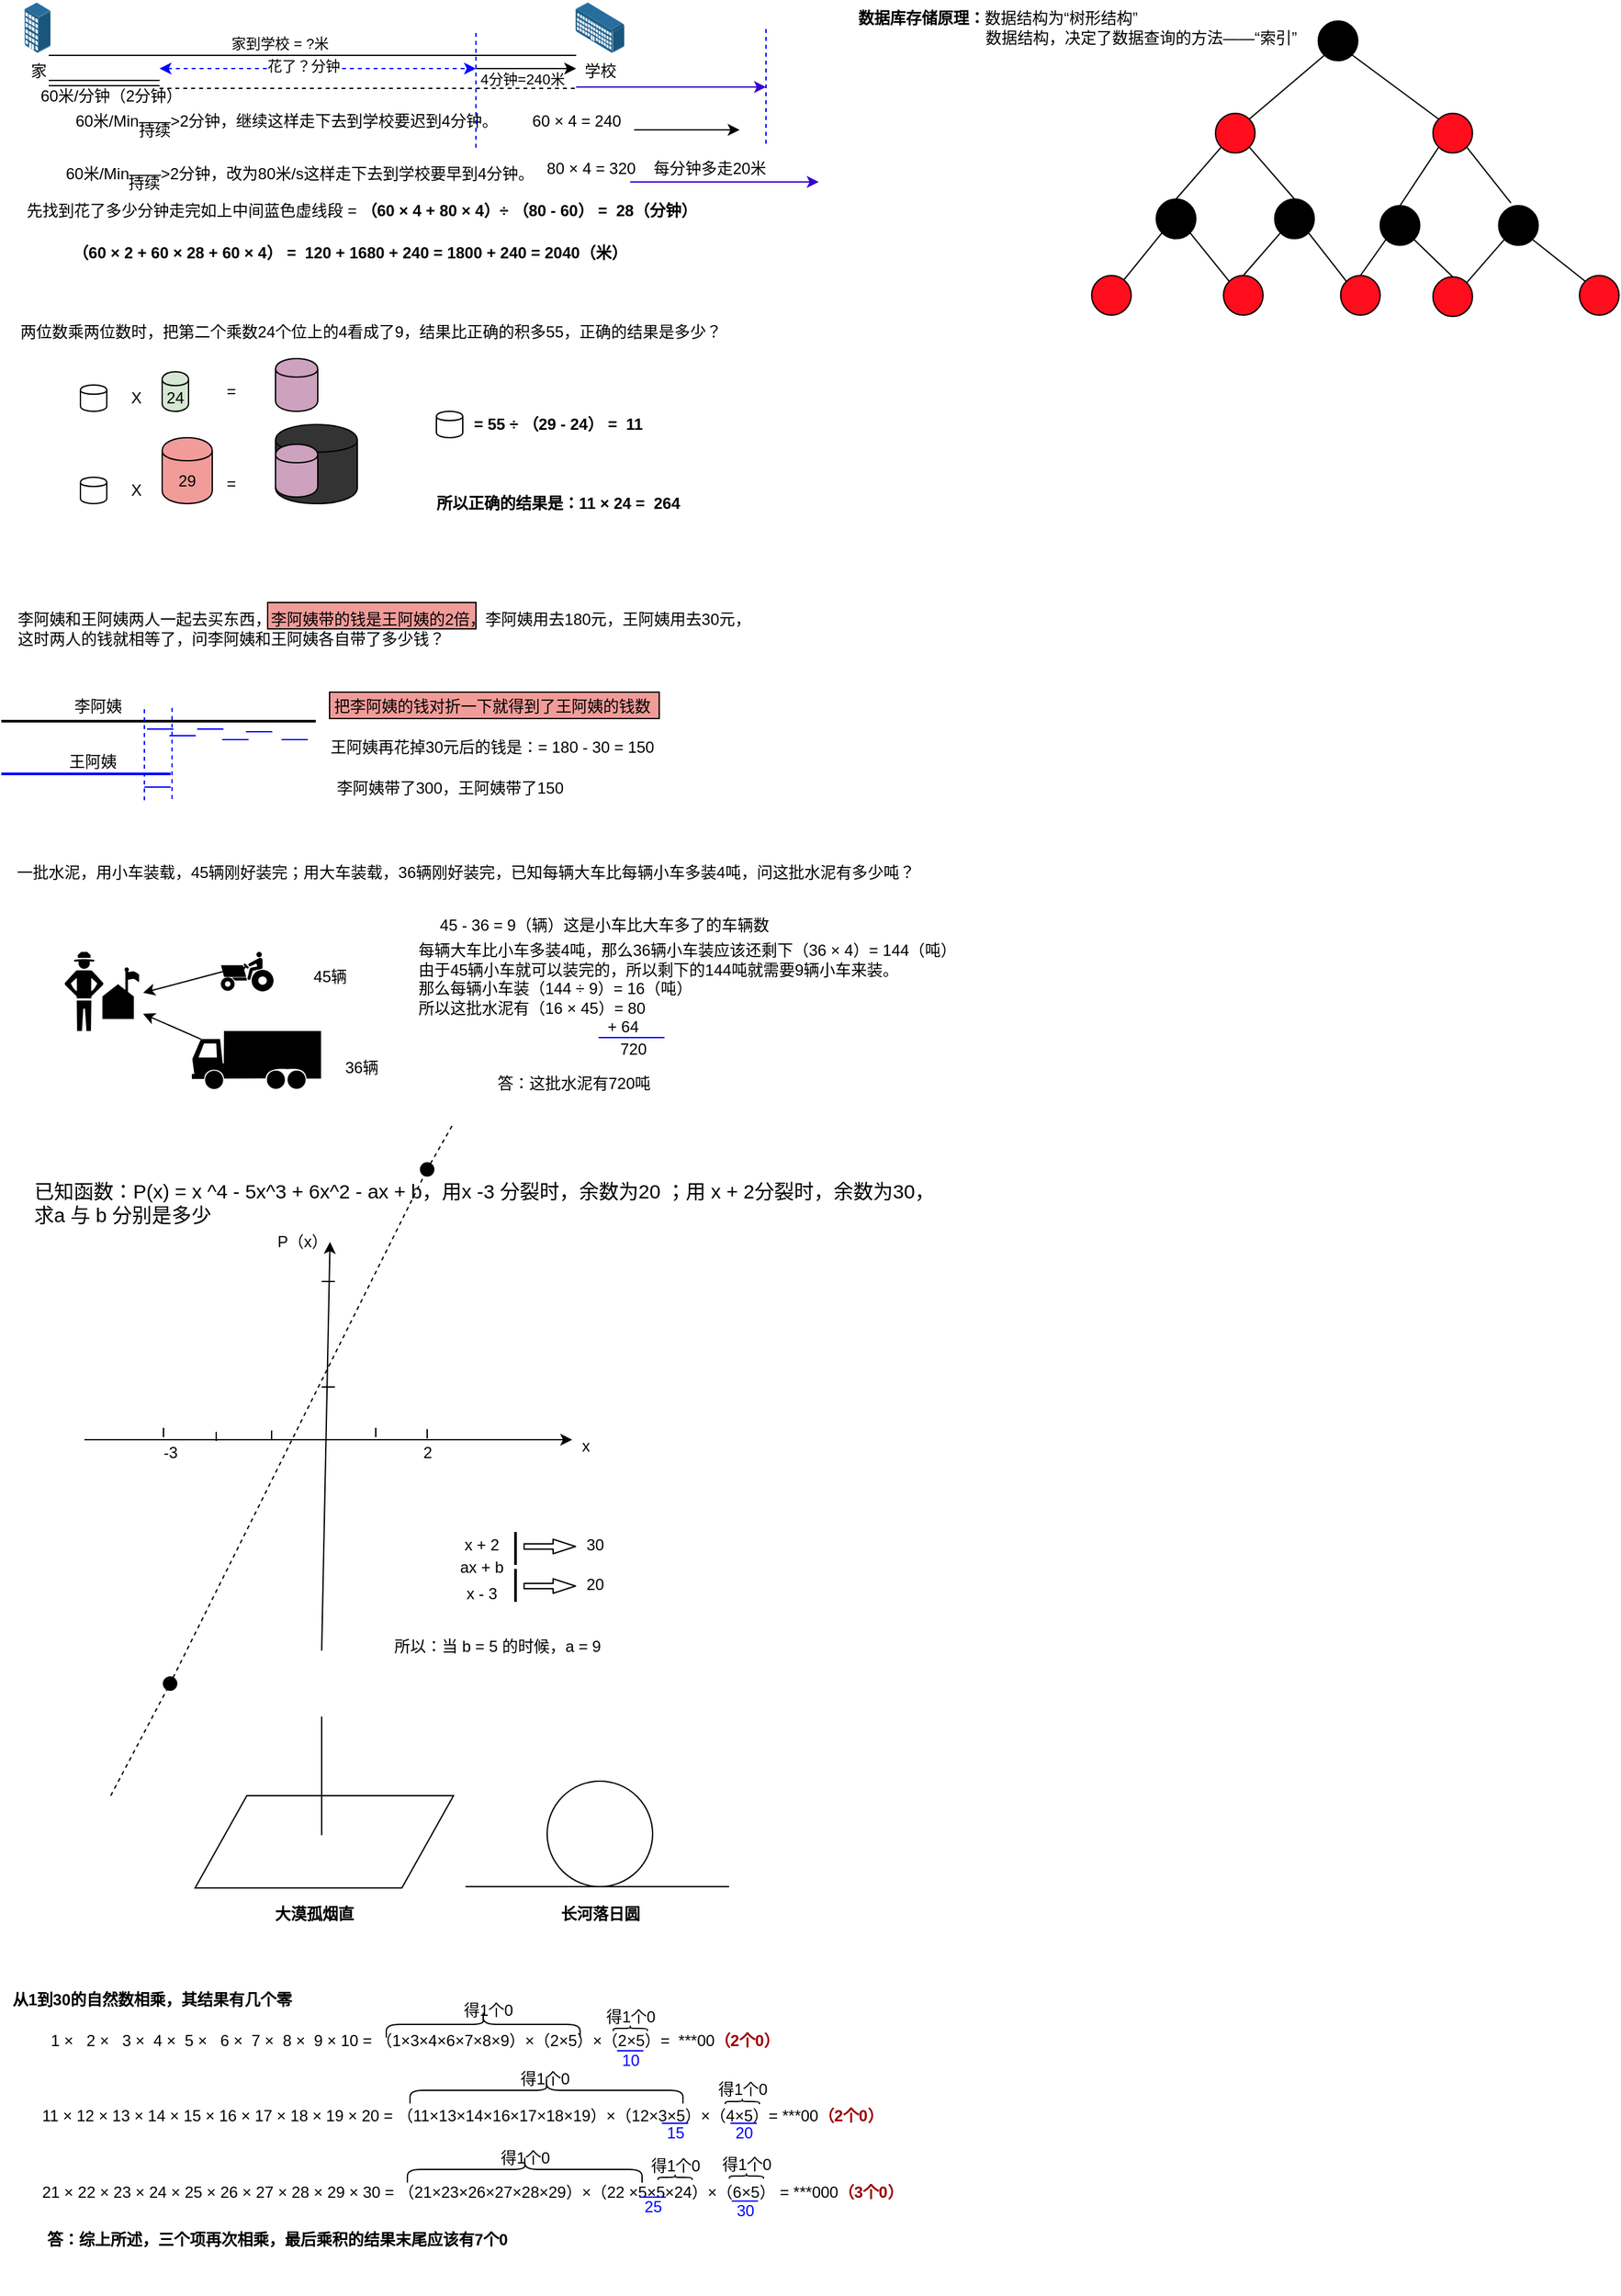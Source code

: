 <mxfile version="24.7.6">
  <diagram id="Pz9Wp0MGv7To2l7jw31U" name="第 1 页">
    <mxGraphModel dx="1434" dy="738" grid="0" gridSize="10" guides="1" tooltips="1" connect="1" arrows="1" fold="1" page="1" pageScale="1" pageWidth="827" pageHeight="1169" math="0" shadow="0">
      <root>
        <mxCell id="0" />
        <mxCell id="1" parent="0" />
        <mxCell id="Wr8Zp0a0cUmTxcwgrmf7-5" value="" style="shape=parallelogram;perimeter=parallelogramPerimeter;whiteSpace=wrap;html=1;" parent="1" vertex="1">
          <mxGeometry x="187" y="1380" width="196" height="70" as="geometry" />
        </mxCell>
        <mxCell id="qcMhjn22wfGFSeCv5ZoT-59" value="" style="rounded=0;whiteSpace=wrap;html=1;fillColor=#F19C99;" parent="1" vertex="1">
          <mxGeometry x="289" y="543" width="250" height="20" as="geometry" />
        </mxCell>
        <mxCell id="qcMhjn22wfGFSeCv5ZoT-38" value="把李阿姨的钱对折一下就得到了王阿姨的钱数" style="text;html=1;align=center;verticalAlign=middle;resizable=0;points=[];autosize=1;" parent="1" vertex="1">
          <mxGeometry x="282" y="544" width="260" height="20" as="geometry" />
        </mxCell>
        <mxCell id="qcMhjn22wfGFSeCv5ZoT-58" value="" style="rounded=0;whiteSpace=wrap;html=1;fillColor=#F19C99;" parent="1" vertex="1">
          <mxGeometry x="242" y="475" width="158" height="20" as="geometry" />
        </mxCell>
        <mxCell id="Qv1n9u9stY9VH0lMy7Xa-24" value="李阿姨和王阿姨两人一起去买东西，李阿姨带的钱是王阿姨的2倍，李阿姨用去180元，王阿姨用去30元，&lt;br&gt;&lt;div style=&quot;text-align: left&quot;&gt;&lt;span&gt;这时两人的钱就相等了，&lt;/span&gt;&lt;span&gt;问李阿姨和王阿姨各自带了多少钱？&lt;/span&gt;&lt;br&gt;&lt;/div&gt;" style="text;html=1;align=center;verticalAlign=middle;resizable=0;points=[];autosize=1;" parent="1" vertex="1">
          <mxGeometry x="45" y="480" width="570" height="30" as="geometry" />
        </mxCell>
        <mxCell id="Qv1n9u9stY9VH0lMy7Xa-1" value="" style="endArrow=none;html=1;" parent="1" edge="1">
          <mxGeometry width="50" height="50" relative="1" as="geometry">
            <mxPoint x="76" y="60" as="sourcePoint" />
            <mxPoint x="476" y="60" as="targetPoint" />
          </mxGeometry>
        </mxCell>
        <mxCell id="Qv1n9u9stY9VH0lMy7Xa-16" value="家到学校 = ?米" style="edgeLabel;html=1;align=center;verticalAlign=middle;resizable=0;points=[];" parent="Qv1n9u9stY9VH0lMy7Xa-1" vertex="1" connectable="0">
          <mxGeometry x="-0.125" relative="1" as="geometry">
            <mxPoint y="-9" as="offset" />
          </mxGeometry>
        </mxCell>
        <mxCell id="Qv1n9u9stY9VH0lMy7Xa-2" value="家" style="points=[];aspect=fixed;html=1;align=center;shadow=0;dashed=0;image;image=img/lib/allied_telesis/buildings/Apartments.svg;fontFamily=Helvetica;fontSize=12;fontColor=#000000;strokeColor=none;fillColor=none;gradientColor=none;" parent="1" vertex="1">
          <mxGeometry x="39" y="20" width="57" height="38" as="geometry" />
        </mxCell>
        <mxCell id="Qv1n9u9stY9VH0lMy7Xa-3" value="学校" style="points=[];aspect=fixed;html=1;align=center;shadow=0;dashed=0;image;image=img/lib/allied_telesis/buildings/Long_Building.svg;fontFamily=Helvetica;fontSize=12;fontColor=#000000;strokeColor=none;fillColor=none;gradientColor=none;" parent="1" vertex="1">
          <mxGeometry x="456" y="20" width="76" height="38" as="geometry" />
        </mxCell>
        <mxCell id="Qv1n9u9stY9VH0lMy7Xa-5" value="60米/Min——&amp;gt;2分钟，继续这样走下去到学校要迟到4分钟。" style="text;html=1;align=center;verticalAlign=middle;resizable=0;points=[];autosize=1;" parent="1" vertex="1">
          <mxGeometry x="86" y="100" width="340" height="20" as="geometry" />
        </mxCell>
        <mxCell id="Qv1n9u9stY9VH0lMy7Xa-6" value="60米/Min——&amp;gt;2分钟，改为80米/s这样走下去到学校要早到4分钟。" style="text;html=1;align=center;verticalAlign=middle;resizable=0;points=[];autosize=1;" parent="1" vertex="1">
          <mxGeometry x="81" y="140" width="370" height="20" as="geometry" />
        </mxCell>
        <mxCell id="Qv1n9u9stY9VH0lMy7Xa-7" value="" style="shape=link;html=1;" parent="1" edge="1">
          <mxGeometry width="50" height="50" relative="1" as="geometry">
            <mxPoint x="76" y="81" as="sourcePoint" />
            <mxPoint x="160" y="81" as="targetPoint" />
          </mxGeometry>
        </mxCell>
        <mxCell id="Qv1n9u9stY9VH0lMy7Xa-8" value="60米/分钟（2分钟）" style="text;html=1;align=center;verticalAlign=middle;resizable=0;points=[];autosize=1;" parent="1" vertex="1">
          <mxGeometry x="63" y="81" width="120" height="20" as="geometry" />
        </mxCell>
        <mxCell id="Qv1n9u9stY9VH0lMy7Xa-14" value="" style="endArrow=classic;html=1;" parent="1" edge="1">
          <mxGeometry width="50" height="50" relative="1" as="geometry">
            <mxPoint x="400" y="70" as="sourcePoint" />
            <mxPoint x="476" y="70" as="targetPoint" />
          </mxGeometry>
        </mxCell>
        <mxCell id="qcMhjn22wfGFSeCv5ZoT-44" value="4分钟=240米" style="edgeLabel;html=1;align=center;verticalAlign=middle;resizable=0;points=[];" parent="Qv1n9u9stY9VH0lMy7Xa-14" vertex="1" connectable="0">
          <mxGeometry x="-0.316" y="1" relative="1" as="geometry">
            <mxPoint x="9" y="9" as="offset" />
          </mxGeometry>
        </mxCell>
        <mxCell id="Qv1n9u9stY9VH0lMy7Xa-15" value="" style="endArrow=classic;html=1;fillColor=#6a00ff;strokeColor=#3700CC;" parent="1" edge="1">
          <mxGeometry width="50" height="50" relative="1" as="geometry">
            <mxPoint x="476" y="84" as="sourcePoint" />
            <mxPoint x="620" y="84" as="targetPoint" />
          </mxGeometry>
        </mxCell>
        <mxCell id="Qv1n9u9stY9VH0lMy7Xa-17" value="持续" style="text;html=1;align=center;verticalAlign=middle;resizable=0;points=[];autosize=1;" parent="1" vertex="1">
          <mxGeometry x="136" y="107" width="40" height="20" as="geometry" />
        </mxCell>
        <mxCell id="Qv1n9u9stY9VH0lMy7Xa-18" value="持续" style="text;html=1;align=center;verticalAlign=middle;resizable=0;points=[];autosize=1;" parent="1" vertex="1">
          <mxGeometry x="128" y="147" width="40" height="20" as="geometry" />
        </mxCell>
        <mxCell id="Qv1n9u9stY9VH0lMy7Xa-19" value="60 × 4 = 240" style="text;html=1;align=center;verticalAlign=middle;resizable=0;points=[];autosize=1;" parent="1" vertex="1">
          <mxGeometry x="436" y="100" width="80" height="20" as="geometry" />
        </mxCell>
        <mxCell id="Qv1n9u9stY9VH0lMy7Xa-20" value="80 × 4 = 320" style="text;html=1;align=center;verticalAlign=middle;resizable=0;points=[];autosize=1;" parent="1" vertex="1">
          <mxGeometry x="447" y="136" width="80" height="20" as="geometry" />
        </mxCell>
        <mxCell id="Qv1n9u9stY9VH0lMy7Xa-21" value="" style="endArrow=classic;html=1;" parent="1" edge="1">
          <mxGeometry width="50" height="50" relative="1" as="geometry">
            <mxPoint x="520" y="116.5" as="sourcePoint" />
            <mxPoint x="600" y="116.5" as="targetPoint" />
          </mxGeometry>
        </mxCell>
        <mxCell id="Qv1n9u9stY9VH0lMy7Xa-22" value="" style="endArrow=classic;html=1;fillColor=#6a00ff;strokeColor=#3700CC;" parent="1" edge="1">
          <mxGeometry width="50" height="50" relative="1" as="geometry">
            <mxPoint x="517" y="156" as="sourcePoint" />
            <mxPoint x="660" y="156" as="targetPoint" />
          </mxGeometry>
        </mxCell>
        <mxCell id="Qv1n9u9stY9VH0lMy7Xa-23" value="两位数乘两位数时，把第二个乘数24个位上的4看成了9，结果比正确的积多55，正确的结果是多少？" style="text;html=1;align=center;verticalAlign=middle;resizable=0;points=[];autosize=1;" parent="1" vertex="1">
          <mxGeometry x="45" y="260" width="550" height="20" as="geometry" />
        </mxCell>
        <mxCell id="Qv1n9u9stY9VH0lMy7Xa-25" value="一批水泥，用小车装载，45辆刚好装完；用大车装载，36辆刚好装完，已知每辆大车比每辆小车多装4吨，问这批水泥有多少吨？" style="text;html=1;align=center;verticalAlign=middle;resizable=0;points=[];autosize=1;" parent="1" vertex="1">
          <mxGeometry x="42" y="670" width="700" height="20" as="geometry" />
        </mxCell>
        <mxCell id="Qv1n9u9stY9VH0lMy7Xa-27" value="" style="shape=mxgraph.signs.transportation.tractor_1;html=1;pointerEvents=1;fillColor=#000000;strokeColor=none;verticalLabelPosition=bottom;verticalAlign=top;align=center;" parent="1" vertex="1">
          <mxGeometry x="206.5" y="740" width="40" height="30" as="geometry" />
        </mxCell>
        <mxCell id="Qv1n9u9stY9VH0lMy7Xa-28" value="" style="shape=mxgraph.signs.transportation.truck_3;html=1;pointerEvents=1;fillColor=#000000;strokeColor=none;verticalLabelPosition=bottom;verticalAlign=top;align=center;" parent="1" vertex="1">
          <mxGeometry x="184.5" y="800" width="98" height="44" as="geometry" />
        </mxCell>
        <mxCell id="Qv1n9u9stY9VH0lMy7Xa-29" value="" style="shape=mxgraph.signs.sports.ranger_station_2;html=1;pointerEvents=1;fillColor=#000000;strokeColor=none;verticalLabelPosition=bottom;verticalAlign=top;align=center;" parent="1" vertex="1">
          <mxGeometry x="87.5" y="740" width="57" height="60" as="geometry" />
        </mxCell>
        <mxCell id="Qv1n9u9stY9VH0lMy7Xa-30" value="" style="endArrow=classic;html=1;exitX=0.035;exitY=0.5;exitDx=0;exitDy=0;exitPerimeter=0;entryX=1.053;entryY=0.517;entryDx=0;entryDy=0;entryPerimeter=0;" parent="1" source="Qv1n9u9stY9VH0lMy7Xa-27" target="Qv1n9u9stY9VH0lMy7Xa-29" edge="1">
          <mxGeometry width="50" height="50" relative="1" as="geometry">
            <mxPoint x="254.5" y="780" as="sourcePoint" />
            <mxPoint x="294.5" y="758" as="targetPoint" />
          </mxGeometry>
        </mxCell>
        <mxCell id="Qv1n9u9stY9VH0lMy7Xa-33" value="" style="endArrow=classic;html=1;exitX=0.07;exitY=0.14;exitDx=0;exitDy=0;exitPerimeter=0;entryX=1.053;entryY=0.783;entryDx=0;entryDy=0;entryPerimeter=0;" parent="1" source="Qv1n9u9stY9VH0lMy7Xa-28" target="Qv1n9u9stY9VH0lMy7Xa-29" edge="1">
          <mxGeometry width="50" height="50" relative="1" as="geometry">
            <mxPoint x="217.9" y="765" as="sourcePoint" />
            <mxPoint x="157.521" y="781.02" as="targetPoint" />
          </mxGeometry>
        </mxCell>
        <mxCell id="Qv1n9u9stY9VH0lMy7Xa-34" value="45辆" style="text;html=1;align=center;verticalAlign=middle;resizable=0;points=[];autosize=1;" parent="1" vertex="1">
          <mxGeometry x="268.5" y="749" width="40" height="20" as="geometry" />
        </mxCell>
        <mxCell id="Qv1n9u9stY9VH0lMy7Xa-35" value="36辆" style="text;html=1;align=center;verticalAlign=middle;resizable=0;points=[];autosize=1;" parent="1" vertex="1">
          <mxGeometry x="292.5" y="818" width="40" height="20" as="geometry" />
        </mxCell>
        <mxCell id="qcMhjn22wfGFSeCv5ZoT-1" value="" style="shape=cylinder;whiteSpace=wrap;html=1;boundedLbl=1;backgroundOutline=1;" parent="1" vertex="1">
          <mxGeometry x="100" y="310" width="20" height="20" as="geometry" />
        </mxCell>
        <mxCell id="qcMhjn22wfGFSeCv5ZoT-2" value="24" style="shape=cylinder;whiteSpace=wrap;html=1;boundedLbl=1;backgroundOutline=1;fillColor=#D5E8D4;" parent="1" vertex="1">
          <mxGeometry x="162" y="300" width="20" height="30" as="geometry" />
        </mxCell>
        <mxCell id="qcMhjn22wfGFSeCv5ZoT-3" value="" style="shape=cylinder;whiteSpace=wrap;html=1;boundedLbl=1;backgroundOutline=1;fillColor=#CDA2BE;" parent="1" vertex="1">
          <mxGeometry x="248" y="290" width="32" height="40" as="geometry" />
        </mxCell>
        <mxCell id="qcMhjn22wfGFSeCv5ZoT-4" value="X" style="text;html=1;align=center;verticalAlign=middle;resizable=0;points=[];autosize=1;" parent="1" vertex="1">
          <mxGeometry x="132" y="310" width="20" height="20" as="geometry" />
        </mxCell>
        <mxCell id="qcMhjn22wfGFSeCv5ZoT-5" value="=" style="text;html=1;align=center;verticalAlign=middle;resizable=0;points=[];autosize=1;" parent="1" vertex="1">
          <mxGeometry x="204" y="305" width="20" height="20" as="geometry" />
        </mxCell>
        <mxCell id="qcMhjn22wfGFSeCv5ZoT-6" value="" style="shape=cylinder;whiteSpace=wrap;html=1;boundedLbl=1;backgroundOutline=1;" parent="1" vertex="1">
          <mxGeometry x="100" y="380" width="20" height="20" as="geometry" />
        </mxCell>
        <mxCell id="qcMhjn22wfGFSeCv5ZoT-7" value="29" style="shape=cylinder;whiteSpace=wrap;html=1;boundedLbl=1;backgroundOutline=1;fillColor=#F19C99;" parent="1" vertex="1">
          <mxGeometry x="162" y="350" width="38" height="50" as="geometry" />
        </mxCell>
        <mxCell id="qcMhjn22wfGFSeCv5ZoT-8" value="" style="shape=cylinder;whiteSpace=wrap;html=1;boundedLbl=1;backgroundOutline=1;fillColor=#333333;" parent="1" vertex="1">
          <mxGeometry x="248" y="340" width="62" height="60" as="geometry" />
        </mxCell>
        <mxCell id="qcMhjn22wfGFSeCv5ZoT-9" value="X" style="text;html=1;align=center;verticalAlign=middle;resizable=0;points=[];autosize=1;" parent="1" vertex="1">
          <mxGeometry x="132" y="380" width="20" height="20" as="geometry" />
        </mxCell>
        <mxCell id="qcMhjn22wfGFSeCv5ZoT-10" value="=" style="text;html=1;align=center;verticalAlign=middle;resizable=0;points=[];autosize=1;" parent="1" vertex="1">
          <mxGeometry x="204" y="375" width="20" height="20" as="geometry" />
        </mxCell>
        <mxCell id="qcMhjn22wfGFSeCv5ZoT-11" value="" style="endArrow=none;html=1;fontStyle=1;strokeWidth=2;" parent="1" edge="1">
          <mxGeometry width="50" height="50" relative="1" as="geometry">
            <mxPoint x="40" y="565" as="sourcePoint" />
            <mxPoint x="278.5" y="565" as="targetPoint" />
          </mxGeometry>
        </mxCell>
        <mxCell id="qcMhjn22wfGFSeCv5ZoT-12" value="" style="endArrow=none;html=1;strokeWidth=2;strokeColor=#0000FF;" parent="1" edge="1">
          <mxGeometry width="50" height="50" relative="1" as="geometry">
            <mxPoint x="40" y="605" as="sourcePoint" />
            <mxPoint x="168.5" y="605" as="targetPoint" />
          </mxGeometry>
        </mxCell>
        <mxCell id="qcMhjn22wfGFSeCv5ZoT-13" value="李阿姨" style="text;html=1;align=center;verticalAlign=middle;resizable=0;points=[];autosize=1;" parent="1" vertex="1">
          <mxGeometry x="87.5" y="544" width="50" height="20" as="geometry" />
        </mxCell>
        <mxCell id="qcMhjn22wfGFSeCv5ZoT-14" value="王阿姨" style="text;html=1;align=center;verticalAlign=middle;resizable=0;points=[];autosize=1;" parent="1" vertex="1">
          <mxGeometry x="83.5" y="586" width="50" height="20" as="geometry" />
        </mxCell>
        <mxCell id="qcMhjn22wfGFSeCv5ZoT-16" value="" style="endArrow=none;html=1;strokeWidth=1;strokeColor=#0000FF;" parent="1" edge="1">
          <mxGeometry width="50" height="50" relative="1" as="geometry">
            <mxPoint x="148.5" y="615" as="sourcePoint" />
            <mxPoint x="168.5" y="615" as="targetPoint" />
          </mxGeometry>
        </mxCell>
        <mxCell id="qcMhjn22wfGFSeCv5ZoT-28" value="" style="endArrow=none;html=1;strokeWidth=1;strokeColor=#0000FF;" parent="1" edge="1">
          <mxGeometry width="50" height="50" relative="1" as="geometry">
            <mxPoint x="150.5" y="571" as="sourcePoint" />
            <mxPoint x="170.5" y="571" as="targetPoint" />
            <Array as="points">
              <mxPoint x="160.5" y="571" />
            </Array>
          </mxGeometry>
        </mxCell>
        <mxCell id="qcMhjn22wfGFSeCv5ZoT-29" value="" style="endArrow=none;html=1;strokeWidth=1;strokeColor=#0000FF;" parent="1" edge="1">
          <mxGeometry width="50" height="50" relative="1" as="geometry">
            <mxPoint x="167.5" y="576" as="sourcePoint" />
            <mxPoint x="187.5" y="576" as="targetPoint" />
            <Array as="points">
              <mxPoint x="177.5" y="576" />
            </Array>
          </mxGeometry>
        </mxCell>
        <mxCell id="qcMhjn22wfGFSeCv5ZoT-30" value="" style="endArrow=none;html=1;strokeWidth=1;strokeColor=#0000FF;" parent="1" edge="1">
          <mxGeometry width="50" height="50" relative="1" as="geometry">
            <mxPoint x="188.5" y="571" as="sourcePoint" />
            <mxPoint x="208.5" y="571" as="targetPoint" />
            <Array as="points">
              <mxPoint x="198.5" y="571" />
            </Array>
          </mxGeometry>
        </mxCell>
        <mxCell id="qcMhjn22wfGFSeCv5ZoT-31" value="" style="endArrow=none;html=1;strokeWidth=1;strokeColor=#0000FF;" parent="1" edge="1">
          <mxGeometry width="50" height="50" relative="1" as="geometry">
            <mxPoint x="207.5" y="579" as="sourcePoint" />
            <mxPoint x="227.5" y="579" as="targetPoint" />
            <Array as="points">
              <mxPoint x="217.5" y="579" />
            </Array>
          </mxGeometry>
        </mxCell>
        <mxCell id="qcMhjn22wfGFSeCv5ZoT-32" value="" style="endArrow=none;html=1;strokeWidth=1;strokeColor=#0000FF;" parent="1" edge="1">
          <mxGeometry width="50" height="50" relative="1" as="geometry">
            <mxPoint x="225.5" y="573" as="sourcePoint" />
            <mxPoint x="245.5" y="573" as="targetPoint" />
            <Array as="points">
              <mxPoint x="235.5" y="573" />
            </Array>
          </mxGeometry>
        </mxCell>
        <mxCell id="qcMhjn22wfGFSeCv5ZoT-33" value="" style="endArrow=none;dashed=1;html=1;strokeColor=#0000FF;strokeWidth=1;" parent="1" edge="1">
          <mxGeometry width="50" height="50" relative="1" as="geometry">
            <mxPoint x="148.5" y="625" as="sourcePoint" />
            <mxPoint x="148.5" y="555" as="targetPoint" />
          </mxGeometry>
        </mxCell>
        <mxCell id="qcMhjn22wfGFSeCv5ZoT-34" value="" style="endArrow=none;html=1;strokeWidth=1;strokeColor=#0000FF;" parent="1" edge="1">
          <mxGeometry width="50" height="50" relative="1" as="geometry">
            <mxPoint x="252.5" y="579" as="sourcePoint" />
            <mxPoint x="272.5" y="579" as="targetPoint" />
            <Array as="points">
              <mxPoint x="262.5" y="579" />
            </Array>
          </mxGeometry>
        </mxCell>
        <mxCell id="qcMhjn22wfGFSeCv5ZoT-35" value="" style="shape=cylinder;whiteSpace=wrap;html=1;boundedLbl=1;backgroundOutline=1;fillColor=#CDA2BE;" parent="1" vertex="1">
          <mxGeometry x="248" y="355" width="32" height="40" as="geometry" />
        </mxCell>
        <mxCell id="qcMhjn22wfGFSeCv5ZoT-41" value="先找到花了多少分钟走完如上中间蓝色虚线段 = &lt;b&gt;（60 × 4 + 80 × 4）÷ （80 - 60） =&amp;nbsp; 28（分钟）&lt;/b&gt;" style="text;html=1;align=center;verticalAlign=middle;resizable=0;points=[];autosize=1;" parent="1" vertex="1">
          <mxGeometry x="52.5" y="168" width="520" height="20" as="geometry" />
        </mxCell>
        <mxCell id="qcMhjn22wfGFSeCv5ZoT-42" value="" style="endArrow=classic;startArrow=classic;html=1;strokeColor=#0000FF;strokeWidth=1;dashed=1;" parent="1" edge="1">
          <mxGeometry width="50" height="50" relative="1" as="geometry">
            <mxPoint x="160" y="70" as="sourcePoint" />
            <mxPoint x="400" y="70" as="targetPoint" />
          </mxGeometry>
        </mxCell>
        <mxCell id="qcMhjn22wfGFSeCv5ZoT-43" value="花了？分钟" style="edgeLabel;html=1;align=center;verticalAlign=middle;resizable=0;points=[];" parent="qcMhjn22wfGFSeCv5ZoT-42" vertex="1" connectable="0">
          <mxGeometry x="-0.092" y="2" relative="1" as="geometry">
            <mxPoint as="offset" />
          </mxGeometry>
        </mxCell>
        <mxCell id="Qv1n9u9stY9VH0lMy7Xa-9" value="" style="endArrow=none;dashed=1;html=1;" parent="1" edge="1">
          <mxGeometry width="50" height="50" relative="1" as="geometry">
            <mxPoint x="160" y="85" as="sourcePoint" />
            <mxPoint x="476" y="85" as="targetPoint" />
          </mxGeometry>
        </mxCell>
        <mxCell id="qcMhjn22wfGFSeCv5ZoT-46" value="每分钟多走20米" style="text;html=1;align=center;verticalAlign=middle;resizable=0;points=[];autosize=1;" parent="1" vertex="1">
          <mxGeometry x="527" y="136" width="100" height="20" as="geometry" />
        </mxCell>
        <mxCell id="qcMhjn22wfGFSeCv5ZoT-47" value="" style="endArrow=none;dashed=1;html=1;strokeColor=#0000FF;strokeWidth=1;" parent="1" edge="1">
          <mxGeometry width="50" height="50" relative="1" as="geometry">
            <mxPoint x="400" y="130" as="sourcePoint" />
            <mxPoint x="400" y="40" as="targetPoint" />
          </mxGeometry>
        </mxCell>
        <mxCell id="qcMhjn22wfGFSeCv5ZoT-48" value="" style="endArrow=none;dashed=1;html=1;strokeColor=#0000FF;strokeWidth=1;" parent="1" edge="1">
          <mxGeometry width="50" height="50" relative="1" as="geometry">
            <mxPoint x="620" y="127" as="sourcePoint" />
            <mxPoint x="620" y="37" as="targetPoint" />
          </mxGeometry>
        </mxCell>
        <mxCell id="qcMhjn22wfGFSeCv5ZoT-49" value="&lt;b&gt;（60 × 2 + 60 × 28 + 60 × 4） =&amp;nbsp; 120 + 1680 + 240 = 1800 + 240 = 2040（米）&lt;/b&gt;" style="text;html=1;align=center;verticalAlign=middle;resizable=0;points=[];autosize=1;" parent="1" vertex="1">
          <mxGeometry x="83.5" y="200" width="440" height="20" as="geometry" />
        </mxCell>
        <mxCell id="qcMhjn22wfGFSeCv5ZoT-51" value="" style="shape=cylinder;whiteSpace=wrap;html=1;boundedLbl=1;backgroundOutline=1;" parent="1" vertex="1">
          <mxGeometry x="370" y="330" width="20" height="20" as="geometry" />
        </mxCell>
        <mxCell id="qcMhjn22wfGFSeCv5ZoT-52" value="&lt;b&gt;= 55 ÷ （29 - 24） =&amp;nbsp; 11&lt;/b&gt;" style="text;html=1;align=center;verticalAlign=middle;resizable=0;points=[];autosize=1;" parent="1" vertex="1">
          <mxGeometry x="392" y="330" width="140" height="20" as="geometry" />
        </mxCell>
        <mxCell id="qcMhjn22wfGFSeCv5ZoT-53" value="&lt;b&gt;所以正确的结果是：11&amp;nbsp;× 24 =&amp;nbsp; 264&lt;/b&gt;" style="text;html=1;align=center;verticalAlign=middle;resizable=0;points=[];autosize=1;" parent="1" vertex="1">
          <mxGeometry x="362" y="390" width="200" height="20" as="geometry" />
        </mxCell>
        <mxCell id="qcMhjn22wfGFSeCv5ZoT-54" value="王阿姨再花掉30元后的钱是：= 180 - 30 = 150" style="text;html=1;align=center;verticalAlign=middle;resizable=0;points=[];autosize=1;" parent="1" vertex="1">
          <mxGeometry x="282" y="575" width="260" height="20" as="geometry" />
        </mxCell>
        <mxCell id="qcMhjn22wfGFSeCv5ZoT-55" value="" style="endArrow=none;dashed=1;html=1;strokeColor=#0000FF;strokeWidth=1;" parent="1" edge="1">
          <mxGeometry width="50" height="50" relative="1" as="geometry">
            <mxPoint x="169.5" y="624" as="sourcePoint" />
            <mxPoint x="169.5" y="554" as="targetPoint" />
          </mxGeometry>
        </mxCell>
        <mxCell id="qcMhjn22wfGFSeCv5ZoT-56" value="李阿姨带了300，王阿姨带了150" style="text;html=1;align=center;verticalAlign=middle;resizable=0;points=[];autosize=1;" parent="1" vertex="1">
          <mxGeometry x="285" y="606" width="190" height="20" as="geometry" />
        </mxCell>
        <mxCell id="qcMhjn22wfGFSeCv5ZoT-60" value="45 - 36 = 9（辆）这是小车比大车多了的车辆数" style="text;html=1;align=center;verticalAlign=middle;resizable=0;points=[];autosize=1;" parent="1" vertex="1">
          <mxGeometry x="362" y="710" width="270" height="20" as="geometry" />
        </mxCell>
        <mxCell id="qcMhjn22wfGFSeCv5ZoT-61" value="&lt;div style=&quot;text-align: left&quot;&gt;&lt;span&gt;每辆大车比小车多装4吨，那么36辆小车装应该还剩下（36 × 4）= 144（吨）&lt;/span&gt;&lt;/div&gt;&lt;div style=&quot;text-align: left&quot;&gt;&lt;span&gt;由于45辆小车就可以装完的，所以剩下的144吨就需要9辆小车来装。&lt;/span&gt;&lt;/div&gt;&lt;div style=&quot;text-align: left&quot;&gt;&lt;span&gt;那么每辆小车装（144 ÷ 9）= 16（吨）&lt;/span&gt;&lt;/div&gt;&lt;div style=&quot;text-align: left&quot;&gt;&lt;span&gt;所以这批水泥有（16 × 45）= 80&lt;/span&gt;&lt;/div&gt;&lt;div style=&quot;text-align: left&quot;&gt;&lt;span&gt;&amp;nbsp; &amp;nbsp; &amp;nbsp; &amp;nbsp; &amp;nbsp; &amp;nbsp; &amp;nbsp; &amp;nbsp; &amp;nbsp; &amp;nbsp; &amp;nbsp; &amp;nbsp; &amp;nbsp; &amp;nbsp; &amp;nbsp; &amp;nbsp; &amp;nbsp; &amp;nbsp; &amp;nbsp; &amp;nbsp; &amp;nbsp; &amp;nbsp;+ 64&lt;/span&gt;&lt;/div&gt;&lt;div style=&quot;text-align: left&quot;&gt;&lt;span&gt;&amp;nbsp; &amp;nbsp; &amp;nbsp; &amp;nbsp; &amp;nbsp; &amp;nbsp; &amp;nbsp; &amp;nbsp; &amp;nbsp; &amp;nbsp; &amp;nbsp; &amp;nbsp; &amp;nbsp; &amp;nbsp; &amp;nbsp; &amp;nbsp; &amp;nbsp; &amp;nbsp; &amp;nbsp; &amp;nbsp;&lt;/span&gt;&lt;/div&gt;" style="text;html=1;align=center;verticalAlign=middle;resizable=0;points=[];autosize=1;" parent="1" vertex="1">
          <mxGeometry x="350" y="730" width="420" height="90" as="geometry" />
        </mxCell>
        <mxCell id="qcMhjn22wfGFSeCv5ZoT-62" value="" style="endArrow=none;html=1;strokeColor=#0000FF;strokeWidth=1;" parent="1" edge="1">
          <mxGeometry width="50" height="50" relative="1" as="geometry">
            <mxPoint x="493" y="805" as="sourcePoint" />
            <mxPoint x="543" y="805" as="targetPoint" />
          </mxGeometry>
        </mxCell>
        <mxCell id="qcMhjn22wfGFSeCv5ZoT-63" value="720" style="text;html=1;align=center;verticalAlign=middle;resizable=0;points=[];autosize=1;" parent="1" vertex="1">
          <mxGeometry x="499" y="804" width="40" height="20" as="geometry" />
        </mxCell>
        <mxCell id="qcMhjn22wfGFSeCv5ZoT-64" value="答：这批水泥有720吨" style="text;html=1;align=center;verticalAlign=middle;resizable=0;points=[];autosize=1;" parent="1" vertex="1">
          <mxGeometry x="409" y="830" width="130" height="20" as="geometry" />
        </mxCell>
        <mxCell id="A8vXsbbUfjU_CWSTn2xE-1" value="&lt;span style=&quot;color: rgba(0 , 0 , 0 , 0) ; font-family: monospace ; font-size: 0px&quot;&gt;%3CmxGraphModel%3E%3Croot%3E%3CmxCell%20id%3D%220%22%2F%3E%3CmxCell%20id%3D%221%22%20parent%3D%220%22%2F%3E%3CmxCell%20id%3D%222%22%20value%3D%22%26lt%3Bfont%20style%3D%26quot%3Bfont-size%3A%2015px%26quot%3B%26gt%3B%E5%B7%B2%E7%9F%A5%E5%87%BD%E6%95%B0%EF%BC%9AP(x)%20%3D%20x%20%5E4%20-%205x%5E3%20%2B%206x%5E2%20-%20ax%20%2B%20b%EF%BC%8C%E7%94%A8x%20-3%20%E5%88%86%E8%A3%82%E6%97%B6%EF%BC%8C%E4%BD%99%E6%95%B0%E4%B8%BA20%20%EF%BC%9B%E7%94%A8%20x%20%2B%202%E5%88%86%E8%A3%82%E6%97%B6%EF%BC%8C%E4%BD%99%E6%95%B0%E4%B8%BA30%EF%BC%8C%26lt%3Bbr%26gt%3B%E6%B1%82a%20%E4%B8%8E%20b%20%E5%88%86%E5%88%AB%E6%98%AF%E5%A4%9A%E5%B0%91%26lt%3B%2Ffont%26gt%3B%22%20style%3D%22text%3Bhtml%3D1%3Balign%3Dleft%3BverticalAlign%3Dmiddle%3Bresizable%3D0%3Bpoints%3D%5B%5D%3Bautosize%3D1%3BfontSize%3D15%3B%22%20vertex%3D%221%22%20parent%3D%221%22%3E%3CmxGeometry%20x%3D%2260%22%20y%3D%2280%22%20width%3D%22690%22%20height%3D%2240%22%20as%3D%22geometry%22%2F%3E%3C%2FmxCell%3E%3CmxCell%20id%3D%223%22%20value%3D%22%22%20style%3D%22endArrow%3Dnone%3Bhtml%3D1%3BstartArrow%3Dclassic%3BstartFill%3D1%3B%22%20edge%3D%221%22%20parent%3D%221%22%3E%3CmxGeometry%20width%3D%2250%22%20height%3D%2250%22%20relative%3D%221%22%20as%3D%22geometry%22%3E%3CmxPoint%20x%3D%22470%22%20y%3D%22280%22%20as%3D%22sourcePoint%22%2F%3E%3CmxPoint%20x%3D%22100%22%20y%3D%22280%22%20as%3D%22targetPoint%22%2F%3E%3C%2FmxGeometry%3E%3C%2FmxCell%3E%3CmxCell%20id%3D%224%22%20value%3D%22%22%20style%3D%22endArrow%3Dnone%3Bhtml%3D1%3BstartArrow%3Dclassic%3BstartFill%3D1%3BexitX%3D0.328%3BexitY%3D1.25%3BexitDx%3D0%3BexitDy%3D0%3BexitPerimeter%3D0%3B%22%20edge%3D%221%22%20source%3D%222%22%20parent%3D%221%22%3E%3CmxGeometry%20width%3D%2250%22%20height%3D%2250%22%20relative%3D%221%22%20as%3D%22geometry%22%3E%3CmxPoint%20x%3D%22480%22%20y%3D%22290%22%20as%3D%22sourcePoint%22%2F%3E%3CmxPoint%20x%3D%22280%22%20y%3D%22440%22%20as%3D%22targetPoint%22%2F%3E%3C%2FmxGeometry%3E%3C%2FmxCell%3E%3CmxCell%20id%3D%225%22%20value%3D%22-3%22%20style%3D%22text%3Bhtml%3D1%3Balign%3Dcenter%3BverticalAlign%3Dmiddle%3Bresizable%3D0%3Bpoints%3D%5B%5D%3Bautosize%3D1%3B%22%20vertex%3D%221%22%20parent%3D%221%22%3E%3CmxGeometry%20x%3D%22150%22%20y%3D%22280%22%20width%3D%2230%22%20height%3D%2220%22%20as%3D%22geometry%22%2F%3E%3C%2FmxCell%3E%3CmxCell%20id%3D%226%22%20value%3D%222%22%20style%3D%22text%3Bhtml%3D1%3Balign%3Dcenter%3BverticalAlign%3Dmiddle%3Bresizable%3D0%3Bpoints%3D%5B%5D%3Bautosize%3D1%3B%22%20vertex%3D%221%22%20parent%3D%221%22%3E%3CmxGeometry%20x%3D%22350%22%20y%3D%22280%22%20width%3D%2220%22%20height%3D%2220%22%20as%3D%22geometry%22%2F%3E%3C%2FmxCell%3E%3CmxCell%20id%3D%227%22%20value%3D%22%22%20style%3D%22endArrow%3Dnone%3Bhtml%3D1%3BexitX%3D0.3%3BexitY%3D-0.15%3BexitDx%3D0%3BexitDy%3D0%3BexitPerimeter%3D0%3B%22%20edge%3D%221%22%20parent%3D%221%22%3E%3CmxGeometry%20width%3D%2250%22%20height%3D%2250%22%20relative%3D%221%22%20as%3D%22geometry%22%3E%3CmxPoint%20x%3D%22160%22%20y%3D%22278%22%20as%3D%22sourcePoint%22%2F%3E%3CmxPoint%20x%3D%22160%22%20y%3D%22271%22%20as%3D%22targetPoint%22%2F%3E%3C%2FmxGeometry%3E%3C%2FmxCell%3E%3CmxCell%20id%3D%228%22%20value%3D%22%22%20style%3D%22endArrow%3Dnone%3Bhtml%3D1%3BexitX%3D0.3%3BexitY%3D-0.15%3BexitDx%3D0%3BexitDy%3D0%3BexitPerimeter%3D0%3B%22%20edge%3D%221%22%20parent%3D%221%22%3E%3CmxGeometry%20width%3D%2250%22%20height%3D%2250%22%20relative%3D%221%22%20as%3D%22geometry%22%3E%3CmxPoint%20x%3D%22200%22%20y%3D%22281%22%20as%3D%22sourcePoint%22%2F%3E%3CmxPoint%20x%3D%22200%22%20y%3D%22274%22%20as%3D%22targetPoint%22%2F%3E%3C%2FmxGeometry%3E%3C%2FmxCell%3E%3CmxCell%20id%3D%229%22%20value%3D%22%22%20style%3D%22endArrow%3Dnone%3Bhtml%3D1%3BexitX%3D0.3%3BexitY%3D-0.15%3BexitDx%3D0%3BexitDy%3D0%3BexitPerimeter%3D0%3B%22%20edge%3D%221%22%20parent%3D%221%22%3E%3CmxGeometry%20width%3D%2250%22%20height%3D%2250%22%20relative%3D%221%22%20as%3D%22geometry%22%3E%3CmxPoint%20x%3D%22242%22%20y%3D%22280%22%20as%3D%22sourcePoint%22%2F%3E%3CmxPoint%20x%3D%22242%22%20y%3D%22273%22%20as%3D%22targetPoint%22%2F%3E%3C%2FmxGeometry%3E%3C%2FmxCell%3E%3CmxCell%20id%3D%2210%22%20value%3D%22%22%20style%3D%22endArrow%3Dnone%3Bhtml%3D1%3BexitX%3D0.3%3BexitY%3D-0.15%3BexitDx%3D0%3BexitDy%3D0%3BexitPerimeter%3D0%3B%22%20edge%3D%221%22%20parent%3D%221%22%3E%3CmxGeometry%20width%3D%2250%22%20height%3D%2250%22%20relative%3D%221%22%20as%3D%22geometry%22%3E%3CmxPoint%20x%3D%22321%22%20y%3D%22278%22%20as%3D%22sourcePoint%22%2F%3E%3CmxPoint%20x%3D%22321%22%20y%3D%22271%22%20as%3D%22targetPoint%22%2F%3E%3C%2FmxGeometry%3E%3C%2FmxCell%3E%3CmxCell%20id%3D%2211%22%20value%3D%22%22%20style%3D%22endArrow%3Dnone%3Bhtml%3D1%3BexitX%3D0.3%3BexitY%3D-0.15%3BexitDx%3D0%3BexitDy%3D0%3BexitPerimeter%3D0%3B%22%20edge%3D%221%22%20parent%3D%221%22%3E%3CmxGeometry%20width%3D%2250%22%20height%3D%2250%22%20relative%3D%221%22%20as%3D%22geometry%22%3E%3CmxPoint%20x%3D%22360%22%20y%3D%22279%22%20as%3D%22sourcePoint%22%2F%3E%3CmxPoint%20x%3D%22360%22%20y%3D%22272%22%20as%3D%22targetPoint%22%2F%3E%3C%2FmxGeometry%3E%3C%2FmxCell%3E%3CmxCell%20id%3D%2212%22%20value%3D%22%22%20style%3D%22endArrow%3Dnone%3Bhtml%3D1%3B%22%20edge%3D%221%22%20parent%3D%221%22%3E%3CmxGeometry%20width%3D%2250%22%20height%3D%2250%22%20relative%3D%221%22%20as%3D%22geometry%22%3E%3CmxPoint%20x%3D%22280%22%20y%3D%22240%22%20as%3D%22sourcePoint%22%2F%3E%3CmxPoint%20x%3D%22290%22%20y%3D%22240%22%20as%3D%22targetPoint%22%2F%3E%3C%2FmxGeometry%3E%3C%2FmxCell%3E%3CmxCell%20id%3D%2213%22%20value%3D%22%22%20style%3D%22endArrow%3Dnone%3Bhtml%3D1%3B%22%20edge%3D%221%22%20parent%3D%221%22%3E%3CmxGeometry%20width%3D%2250%22%20height%3D%2250%22%20relative%3D%221%22%20as%3D%22geometry%22%3E%3CmxPoint%20x%3D%22280%22%20y%3D%22160%22%20as%3D%22sourcePoint%22%2F%3E%3CmxPoint%20x%3D%22290%22%20y%3D%22160%22%20as%3D%22targetPoint%22%2F%3E%3C%2FmxGeometry%3E%3C%2FmxCell%3E%3CmxCell%20id%3D%2214%22%20value%3D%22%22%20style%3D%22endArrow%3Dnone%3Bhtml%3D1%3Bdashed%3D1%3B%22%20edge%3D%221%22%20source%3D%2217%22%20parent%3D%221%22%3E%3CmxGeometry%20width%3D%2250%22%20height%3D%2250%22%20relative%3D%221%22%20as%3D%22geometry%22%3E%3CmxPoint%20x%3D%22120%22%20y%3D%22550%22%20as%3D%22sourcePoint%22%2F%3E%3CmxPoint%20x%3D%22380%22%20y%3D%2240%22%20as%3D%22targetPoint%22%2F%3E%3C%2FmxGeometry%3E%3C%2FmxCell%3E%3CmxCell%20id%3D%2215%22%20value%3D%22%22%20style%3D%22ellipse%3BwhiteSpace%3Dwrap%3Bhtml%3D1%3Baspect%3Dfixed%3BfillColor%3D%23000000%3B%22%20vertex%3D%221%22%20parent%3D%221%22%3E%3CmxGeometry%20x%3D%22160%22%20y%3D%22460%22%20width%3D%2210%22%20height%3D%2210%22%20as%3D%22geometry%22%2F%3E%3C%2FmxCell%3E%3CmxCell%20id%3D%2216%22%20value%3D%22%22%20style%3D%22endArrow%3Dnone%3Bhtml%3D1%3Bdashed%3D1%3B%22%20edge%3D%221%22%20target%3D%2215%22%20parent%3D%221%22%3E%3CmxGeometry%20width%3D%2250%22%20height%3D%2250%22%20relative%3D%221%22%20as%3D%22geometry%22%3E%3CmxPoint%20x%3D%22120%22%20y%3D%22550%22%20as%3D%22sourcePoint%22%2F%3E%3CmxPoint%20x%3D%22380%22%20y%3D%2240%22%20as%3D%22targetPoint%22%2F%3E%3C%2FmxGeometry%3E%3C%2FmxCell%3E%3CmxCell%20id%3D%2217%22%20value%3D%22%22%20style%3D%22ellipse%3BwhiteSpace%3Dwrap%3Bhtml%3D1%3Baspect%3Dfixed%3BfillColor%3D%23000000%3B%22%20vertex%3D%221%22%20parent%3D%221%22%3E%3CmxGeometry%20x%3D%22355%22%20y%3D%2270%22%20width%3D%2210%22%20height%3D%2210%22%20as%3D%22geometry%22%2F%3E%3C%2FmxCell%3E%3CmxCell%20id%3D%2218%22%20value%3D%22%22%20style%3D%22endArrow%3Dnone%3Bhtml%3D1%3Bdashed%3D1%3B%22%20edge%3D%221%22%20source%3D%2215%22%20target%3D%2217%22%20parent%3D%221%22%3E%3CmxGeometry%20width%3D%2250%22%20height%3D%2250%22%20relative%3D%221%22%20as%3D%22geometry%22%3E%3CmxPoint%20x%3D%22167.257%22%20y%3D%22460.538%22%20as%3D%22sourcePoint%22%2F%3E%3CmxPoint%20x%3D%22380%22%20y%3D%2240%22%20as%3D%22targetPoint%22%2F%3E%3C%2FmxGeometry%3E%3C%2FmxCell%3E%3CmxCell%20id%3D%2219%22%20value%3D%22x%22%20style%3D%22text%3Bhtml%3D1%3Balign%3Dcenter%3BverticalAlign%3Dmiddle%3Bresizable%3D0%3Bpoints%3D%5B%5D%3Bautosize%3D1%3B%22%20vertex%3D%221%22%20parent%3D%221%22%3E%3CmxGeometry%20x%3D%22470%22%20y%3D%22275%22%20width%3D%2220%22%20height%3D%2220%22%20as%3D%22geometry%22%2F%3E%3C%2FmxCell%3E%3CmxCell%20id%3D%2220%22%20value%3D%22P%EF%BC%88x%EF%BC%89%22%20style%3D%22text%3Bhtml%3D1%3Balign%3Dcenter%3BverticalAlign%3Dmiddle%3Bresizable%3D0%3Bpoints%3D%5B%5D%3Bautosize%3D1%3B%22%20vertex%3D%221%22%20parent%3D%221%22%3E%3CmxGeometry%20x%3D%22240%22%20y%3D%22120%22%20width%3D%2250%22%20height%3D%2220%22%20as%3D%22geometry%22%2F%3E%3C%2FmxCell%3E%3CmxCell%20id%3D%2221%22%20value%3D%22ax%20%2B%20b%22%20style%3D%22text%3Bhtml%3D1%3Balign%3Dcenter%3BverticalAlign%3Dmiddle%3Bresizable%3D0%3Bpoints%3D%5B%5D%3Bautosize%3D1%3B%22%20vertex%3D%221%22%20parent%3D%221%22%3E%3CmxGeometry%20x%3D%22376%22%20y%3D%22367%22%20width%3D%2250%22%20height%3D%2220%22%20as%3D%22geometry%22%2F%3E%3C%2FmxCell%3E%3CmxCell%20id%3D%2222%22%20value%3D%22x%20%2B%202%22%20style%3D%22text%3Bhtml%3D1%3Balign%3Dcenter%3BverticalAlign%3Dmiddle%3Bresizable%3D0%3Bpoints%3D%5B%5D%3Bautosize%3D1%3B%22%20vertex%3D%221%22%20parent%3D%221%22%3E%3CmxGeometry%20x%3D%22381%22%20y%3D%22350%22%20width%3D%2240%22%20height%3D%2220%22%20as%3D%22geometry%22%2F%3E%3C%2FmxCell%3E%3CmxCell%20id%3D%2223%22%20value%3D%22x%20-%203%22%20style%3D%22text%3Bhtml%3D1%3Balign%3Dcenter%3BverticalAlign%3Dmiddle%3Bresizable%3D0%3Bpoints%3D%5B%5D%3Bautosize%3D1%3B%22%20vertex%3D%221%22%20parent%3D%221%22%3E%3CmxGeometry%20x%3D%22381%22%20y%3D%22387%22%20width%3D%2240%22%20height%3D%2220%22%20as%3D%22geometry%22%2F%3E%3C%2FmxCell%3E%3C%2Froot%3E%3C%2FmxGraphModel%3E&lt;/span&gt;" style="text;html=1;align=center;verticalAlign=middle;resizable=0;points=[];autosize=1;" parent="1" vertex="1">
          <mxGeometry x="136" y="934" width="20" height="20" as="geometry" />
        </mxCell>
        <mxCell id="A8vXsbbUfjU_CWSTn2xE-2" value="&lt;font style=&quot;font-size: 15px&quot;&gt;已知函数：P(x) = x ^4 - 5x^3 + 6x^2 - ax + b，用x -3 分裂时，余数为20 ；用 x + 2分裂时，余数为30，&lt;br&gt;求a 与 b 分别是多少&lt;/font&gt;" style="text;html=1;align=left;verticalAlign=middle;resizable=0;points=[];autosize=1;fontSize=15;" parent="1" vertex="1">
          <mxGeometry x="63" y="910" width="690" height="40" as="geometry" />
        </mxCell>
        <mxCell id="A8vXsbbUfjU_CWSTn2xE-3" value="" style="endArrow=none;html=1;startArrow=classic;startFill=1;" parent="1" edge="1">
          <mxGeometry width="50" height="50" relative="1" as="geometry">
            <mxPoint x="473" y="1110" as="sourcePoint" />
            <mxPoint x="103" y="1110" as="targetPoint" />
          </mxGeometry>
        </mxCell>
        <mxCell id="A8vXsbbUfjU_CWSTn2xE-4" value="" style="endArrow=none;html=1;startArrow=classic;startFill=1;exitX=0.328;exitY=1.25;exitDx=0;exitDy=0;exitPerimeter=0;" parent="1" source="A8vXsbbUfjU_CWSTn2xE-2" edge="1">
          <mxGeometry width="50" height="50" relative="1" as="geometry">
            <mxPoint x="483" y="1120" as="sourcePoint" />
            <mxPoint x="283" y="1270" as="targetPoint" />
          </mxGeometry>
        </mxCell>
        <mxCell id="A8vXsbbUfjU_CWSTn2xE-5" value="-3" style="text;html=1;align=center;verticalAlign=middle;resizable=0;points=[];autosize=1;" parent="1" vertex="1">
          <mxGeometry x="153" y="1110" width="30" height="20" as="geometry" />
        </mxCell>
        <mxCell id="A8vXsbbUfjU_CWSTn2xE-6" value="2" style="text;html=1;align=center;verticalAlign=middle;resizable=0;points=[];autosize=1;" parent="1" vertex="1">
          <mxGeometry x="353" y="1110" width="20" height="20" as="geometry" />
        </mxCell>
        <mxCell id="A8vXsbbUfjU_CWSTn2xE-7" value="" style="endArrow=none;html=1;exitX=0.3;exitY=-0.15;exitDx=0;exitDy=0;exitPerimeter=0;" parent="1" edge="1">
          <mxGeometry width="50" height="50" relative="1" as="geometry">
            <mxPoint x="163" y="1108" as="sourcePoint" />
            <mxPoint x="163" y="1101" as="targetPoint" />
          </mxGeometry>
        </mxCell>
        <mxCell id="A8vXsbbUfjU_CWSTn2xE-8" value="" style="endArrow=none;html=1;exitX=0.3;exitY=-0.15;exitDx=0;exitDy=0;exitPerimeter=0;" parent="1" edge="1">
          <mxGeometry width="50" height="50" relative="1" as="geometry">
            <mxPoint x="203" y="1111" as="sourcePoint" />
            <mxPoint x="203" y="1104" as="targetPoint" />
          </mxGeometry>
        </mxCell>
        <mxCell id="A8vXsbbUfjU_CWSTn2xE-9" value="" style="endArrow=none;html=1;exitX=0.3;exitY=-0.15;exitDx=0;exitDy=0;exitPerimeter=0;" parent="1" edge="1">
          <mxGeometry width="50" height="50" relative="1" as="geometry">
            <mxPoint x="245" y="1110" as="sourcePoint" />
            <mxPoint x="245" y="1103" as="targetPoint" />
          </mxGeometry>
        </mxCell>
        <mxCell id="A8vXsbbUfjU_CWSTn2xE-10" value="" style="endArrow=none;html=1;exitX=0.3;exitY=-0.15;exitDx=0;exitDy=0;exitPerimeter=0;" parent="1" edge="1">
          <mxGeometry width="50" height="50" relative="1" as="geometry">
            <mxPoint x="324" y="1108" as="sourcePoint" />
            <mxPoint x="324" y="1101" as="targetPoint" />
          </mxGeometry>
        </mxCell>
        <mxCell id="A8vXsbbUfjU_CWSTn2xE-11" value="" style="endArrow=none;html=1;exitX=0.3;exitY=-0.15;exitDx=0;exitDy=0;exitPerimeter=0;" parent="1" edge="1">
          <mxGeometry width="50" height="50" relative="1" as="geometry">
            <mxPoint x="363" y="1109" as="sourcePoint" />
            <mxPoint x="363" y="1102" as="targetPoint" />
          </mxGeometry>
        </mxCell>
        <mxCell id="A8vXsbbUfjU_CWSTn2xE-12" value="" style="endArrow=none;html=1;" parent="1" edge="1">
          <mxGeometry width="50" height="50" relative="1" as="geometry">
            <mxPoint x="283" y="1070" as="sourcePoint" />
            <mxPoint x="293" y="1070" as="targetPoint" />
          </mxGeometry>
        </mxCell>
        <mxCell id="A8vXsbbUfjU_CWSTn2xE-13" value="" style="endArrow=none;html=1;" parent="1" edge="1">
          <mxGeometry width="50" height="50" relative="1" as="geometry">
            <mxPoint x="283" y="990" as="sourcePoint" />
            <mxPoint x="293" y="990" as="targetPoint" />
          </mxGeometry>
        </mxCell>
        <mxCell id="A8vXsbbUfjU_CWSTn2xE-14" value="" style="endArrow=none;html=1;dashed=1;" parent="1" source="A8vXsbbUfjU_CWSTn2xE-17" edge="1">
          <mxGeometry width="50" height="50" relative="1" as="geometry">
            <mxPoint x="123" y="1380" as="sourcePoint" />
            <mxPoint x="383" y="870" as="targetPoint" />
          </mxGeometry>
        </mxCell>
        <mxCell id="A8vXsbbUfjU_CWSTn2xE-15" value="" style="ellipse;whiteSpace=wrap;html=1;aspect=fixed;fillColor=#000000;" parent="1" vertex="1">
          <mxGeometry x="163" y="1290" width="10" height="10" as="geometry" />
        </mxCell>
        <mxCell id="A8vXsbbUfjU_CWSTn2xE-16" value="" style="endArrow=none;html=1;dashed=1;" parent="1" target="A8vXsbbUfjU_CWSTn2xE-15" edge="1">
          <mxGeometry width="50" height="50" relative="1" as="geometry">
            <mxPoint x="123" y="1380" as="sourcePoint" />
            <mxPoint x="383" y="870" as="targetPoint" />
          </mxGeometry>
        </mxCell>
        <mxCell id="A8vXsbbUfjU_CWSTn2xE-17" value="" style="ellipse;whiteSpace=wrap;html=1;aspect=fixed;fillColor=#000000;" parent="1" vertex="1">
          <mxGeometry x="358" y="900" width="10" height="10" as="geometry" />
        </mxCell>
        <mxCell id="A8vXsbbUfjU_CWSTn2xE-18" value="" style="endArrow=none;html=1;dashed=1;" parent="1" source="A8vXsbbUfjU_CWSTn2xE-15" target="A8vXsbbUfjU_CWSTn2xE-17" edge="1">
          <mxGeometry width="50" height="50" relative="1" as="geometry">
            <mxPoint x="170.257" y="1290.538" as="sourcePoint" />
            <mxPoint x="383" y="870" as="targetPoint" />
          </mxGeometry>
        </mxCell>
        <mxCell id="A8vXsbbUfjU_CWSTn2xE-19" value="x" style="text;html=1;align=center;verticalAlign=middle;resizable=0;points=[];autosize=1;" parent="1" vertex="1">
          <mxGeometry x="473" y="1105" width="20" height="20" as="geometry" />
        </mxCell>
        <mxCell id="A8vXsbbUfjU_CWSTn2xE-20" value="P（x）" style="text;html=1;align=center;verticalAlign=middle;resizable=0;points=[];autosize=1;" parent="1" vertex="1">
          <mxGeometry x="243" y="950" width="50" height="20" as="geometry" />
        </mxCell>
        <mxCell id="A8vXsbbUfjU_CWSTn2xE-21" value="ax + b" style="text;html=1;align=center;verticalAlign=middle;resizable=0;points=[];autosize=1;" parent="1" vertex="1">
          <mxGeometry x="379" y="1197" width="50" height="20" as="geometry" />
        </mxCell>
        <mxCell id="A8vXsbbUfjU_CWSTn2xE-22" value="x + 2" style="text;html=1;align=center;verticalAlign=middle;resizable=0;points=[];autosize=1;" parent="1" vertex="1">
          <mxGeometry x="384" y="1180" width="40" height="20" as="geometry" />
        </mxCell>
        <mxCell id="A8vXsbbUfjU_CWSTn2xE-23" value="x - 3" style="text;html=1;align=center;verticalAlign=middle;resizable=0;points=[];autosize=1;" parent="1" vertex="1">
          <mxGeometry x="384" y="1217" width="40" height="20" as="geometry" />
        </mxCell>
        <mxCell id="A8vXsbbUfjU_CWSTn2xE-24" value="" style="endArrow=none;html=1;entryX=1.15;entryY=0.25;entryDx=0;entryDy=0;entryPerimeter=0;strokeWidth=2;" parent="1" edge="1">
          <mxGeometry width="50" height="50" relative="1" as="geometry">
            <mxPoint x="430" y="1205" as="sourcePoint" />
            <mxPoint x="430" y="1180" as="targetPoint" />
          </mxGeometry>
        </mxCell>
        <mxCell id="A8vXsbbUfjU_CWSTn2xE-25" value="" style="endArrow=none;html=1;entryX=1.15;entryY=0.25;entryDx=0;entryDy=0;entryPerimeter=0;strokeWidth=2;" parent="1" edge="1">
          <mxGeometry width="50" height="50" relative="1" as="geometry">
            <mxPoint x="430" y="1233" as="sourcePoint" />
            <mxPoint x="430" y="1208" as="targetPoint" />
          </mxGeometry>
        </mxCell>
        <mxCell id="A8vXsbbUfjU_CWSTn2xE-27" value="" style="shape=flexArrow;endArrow=classic;html=1;strokeWidth=1;endWidth=6;endSize=5.33;width=4;" parent="1" edge="1">
          <mxGeometry width="50" height="50" relative="1" as="geometry">
            <mxPoint x="436" y="1191" as="sourcePoint" />
            <mxPoint x="476" y="1191" as="targetPoint" />
          </mxGeometry>
        </mxCell>
        <mxCell id="A8vXsbbUfjU_CWSTn2xE-28" value="30" style="text;html=1;align=center;verticalAlign=middle;resizable=0;points=[];autosize=1;" parent="1" vertex="1">
          <mxGeometry x="475" y="1180" width="30" height="20" as="geometry" />
        </mxCell>
        <mxCell id="A8vXsbbUfjU_CWSTn2xE-29" value="" style="shape=flexArrow;endArrow=classic;html=1;strokeWidth=1;endWidth=6;endSize=5.33;width=4;" parent="1" edge="1">
          <mxGeometry width="50" height="50" relative="1" as="geometry">
            <mxPoint x="436" y="1221" as="sourcePoint" />
            <mxPoint x="476" y="1221" as="targetPoint" />
          </mxGeometry>
        </mxCell>
        <mxCell id="A8vXsbbUfjU_CWSTn2xE-30" value="20" style="text;html=1;align=center;verticalAlign=middle;resizable=0;points=[];autosize=1;" parent="1" vertex="1">
          <mxGeometry x="475" y="1210" width="30" height="20" as="geometry" />
        </mxCell>
        <mxCell id="A8vXsbbUfjU_CWSTn2xE-31" value="所以：当 b = 5 的时候，a = 9" style="text;html=1;align=center;verticalAlign=middle;resizable=0;points=[];autosize=1;" parent="1" vertex="1">
          <mxGeometry x="331" y="1257" width="170" height="20" as="geometry" />
        </mxCell>
        <mxCell id="Wr8Zp0a0cUmTxcwgrmf7-4" value="" style="endArrow=none;html=1;" parent="1" edge="1">
          <mxGeometry width="50" height="50" relative="1" as="geometry">
            <mxPoint x="283" y="1410" as="sourcePoint" />
            <mxPoint x="283" y="1320" as="targetPoint" />
          </mxGeometry>
        </mxCell>
        <mxCell id="Wr8Zp0a0cUmTxcwgrmf7-7" value="" style="ellipse;whiteSpace=wrap;html=1;aspect=fixed;" parent="1" vertex="1">
          <mxGeometry x="454" y="1369" width="80" height="80" as="geometry" />
        </mxCell>
        <mxCell id="Wr8Zp0a0cUmTxcwgrmf7-8" value="" style="endArrow=none;html=1;" parent="1" edge="1">
          <mxGeometry width="50" height="50" relative="1" as="geometry">
            <mxPoint x="392" y="1449" as="sourcePoint" />
            <mxPoint x="592" y="1449" as="targetPoint" />
          </mxGeometry>
        </mxCell>
        <mxCell id="Wr8Zp0a0cUmTxcwgrmf7-9" value="&lt;b&gt;大漠孤烟直&lt;/b&gt;" style="text;html=1;align=center;verticalAlign=middle;resizable=0;points=[];autosize=1;" parent="1" vertex="1">
          <mxGeometry x="236.5" y="1460" width="80" height="20" as="geometry" />
        </mxCell>
        <mxCell id="Wr8Zp0a0cUmTxcwgrmf7-10" value="&lt;b&gt;长河落日圆&lt;/b&gt;" style="text;html=1;align=center;verticalAlign=middle;resizable=0;points=[];autosize=1;" parent="1" vertex="1">
          <mxGeometry x="454" y="1460" width="80" height="20" as="geometry" />
        </mxCell>
        <mxCell id="rGel1ZGo2k08O7VhzxcI-1" value="从1到30的自然数相乘，其结果有几个零" style="text;html=1;align=center;verticalAlign=middle;resizable=0;points=[];autosize=1;fontStyle=1" parent="1" vertex="1">
          <mxGeometry x="39" y="1524.5" width="230" height="20" as="geometry" />
        </mxCell>
        <mxCell id="rGel1ZGo2k08O7VhzxcI-2" value="&amp;nbsp; 1 ×&amp;nbsp; &amp;nbsp;2 ×&amp;nbsp; &amp;nbsp;3 ×&amp;nbsp; 4 ×&amp;nbsp; 5 ×&amp;nbsp;&amp;nbsp;&amp;nbsp;6 ×&amp;nbsp; 7 ×&amp;nbsp; 8 ×&amp;nbsp; 9 × 10 = （1×3×4×6×7×8×9）×（2×5）×（2×5）=&amp;nbsp; ***00&lt;font color=&quot;#990000&quot;&gt;&lt;b&gt;（2个0）&lt;/b&gt;&lt;br&gt;&lt;/font&gt;&lt;br&gt;&lt;br&gt;&lt;br&gt;11 × 12 × 13 × 14 × 15 × 16 × 17 × 18&amp;nbsp;× 19 × 20 = （11×13×14×16×17×18×19）×（12×3×5）×（4×5）= ***00&lt;font color=&quot;#990000&quot;&gt;&lt;b&gt;（2个0）&lt;/b&gt;&lt;/font&gt;&lt;br&gt;&lt;br&gt;&lt;br&gt;&lt;br&gt;21&amp;nbsp;×&amp;nbsp;22&amp;nbsp;×&amp;nbsp;23&amp;nbsp;×&amp;nbsp;24&amp;nbsp;×&amp;nbsp;25&amp;nbsp;×&amp;nbsp;26&amp;nbsp;×&amp;nbsp;27&amp;nbsp;×&amp;nbsp;28&amp;nbsp;×&amp;nbsp;29&amp;nbsp;×&amp;nbsp;30 = （21×23×26×27×28×29）×（22 ×5×5×24）×（6×5） = ***000&lt;font color=&quot;#990000&quot;&gt;&lt;b&gt;（3个0）&lt;/b&gt;&lt;/font&gt;" style="text;html=1;align=left;verticalAlign=middle;resizable=0;points=[];autosize=1;" parent="1" vertex="1">
          <mxGeometry x="69" y="1557.5" width="670" height="130" as="geometry" />
        </mxCell>
        <mxCell id="rGel1ZGo2k08O7VhzxcI-3" value="" style="group" parent="1" vertex="1" connectable="0">
          <mxGeometry x="337" y="1644.5" width="208.08" height="108" as="geometry" />
        </mxCell>
        <mxCell id="rGel1ZGo2k08O7VhzxcI-4" value="" style="group" parent="rGel1ZGo2k08O7VhzxcI-3" vertex="1" connectable="0">
          <mxGeometry y="1" width="208.08" height="107" as="geometry" />
        </mxCell>
        <mxCell id="rGel1ZGo2k08O7VhzxcI-5" value="" style="shape=curlyBracket;whiteSpace=wrap;html=1;rounded=1;rotation=90;" parent="rGel1ZGo2k08O7VhzxcI-4" vertex="1">
          <mxGeometry x="90" y="-71" width="20" height="178" as="geometry" />
        </mxCell>
        <mxCell id="rGel1ZGo2k08O7VhzxcI-6" value="&lt;font color=&quot;#0000ff&quot;&gt;25&lt;/font&gt;" style="text;html=1;align=center;verticalAlign=middle;resizable=0;points=[];autosize=1;" parent="rGel1ZGo2k08O7VhzxcI-4" vertex="1">
          <mxGeometry x="182.08" y="36" width="30" height="20" as="geometry" />
        </mxCell>
        <mxCell id="rGel1ZGo2k08O7VhzxcI-7" value="" style="endArrow=none;html=1;strokeColor=#0000FF;" parent="rGel1ZGo2k08O7VhzxcI-4" edge="1">
          <mxGeometry width="50" height="50" relative="1" as="geometry">
            <mxPoint x="187.08" y="39" as="sourcePoint" />
            <mxPoint x="207.08" y="39" as="targetPoint" />
          </mxGeometry>
        </mxCell>
        <mxCell id="rGel1ZGo2k08O7VhzxcI-8" value="得1个0" style="text;html=1;align=center;verticalAlign=middle;resizable=0;points=[];autosize=1;" parent="rGel1ZGo2k08O7VhzxcI-3" vertex="1">
          <mxGeometry x="75.498" width="50" height="20" as="geometry" />
        </mxCell>
        <mxCell id="rGel1ZGo2k08O7VhzxcI-9" value="" style="group" parent="1" vertex="1" connectable="0">
          <mxGeometry x="339" y="1584.5" width="201" height="122.5" as="geometry" />
        </mxCell>
        <mxCell id="rGel1ZGo2k08O7VhzxcI-10" value="" style="group" parent="rGel1ZGo2k08O7VhzxcI-9" vertex="1" connectable="0">
          <mxGeometry y="1" width="201" height="121.5" as="geometry" />
        </mxCell>
        <mxCell id="rGel1ZGo2k08O7VhzxcI-11" value="" style="shape=curlyBracket;whiteSpace=wrap;html=1;rounded=1;rotation=90;" parent="rGel1ZGo2k08O7VhzxcI-10" vertex="1">
          <mxGeometry x="104.5" y="-85.5" width="20" height="207" as="geometry" />
        </mxCell>
        <mxCell id="rGel1ZGo2k08O7VhzxcI-12" value="得1个0" style="text;html=1;align=center;verticalAlign=middle;resizable=0;points=[];autosize=1;" parent="rGel1ZGo2k08O7VhzxcI-9" vertex="1">
          <mxGeometry x="88.498" width="50" height="20" as="geometry" />
        </mxCell>
        <mxCell id="rGel1ZGo2k08O7VhzxcI-13" value="" style="group" parent="1" vertex="1" connectable="0">
          <mxGeometry x="580" y="1649.5" width="50.155" height="108" as="geometry" />
        </mxCell>
        <mxCell id="rGel1ZGo2k08O7VhzxcI-14" value="" style="group" parent="rGel1ZGo2k08O7VhzxcI-13" vertex="1" connectable="0">
          <mxGeometry y="1" width="50.155" height="107" as="geometry" />
        </mxCell>
        <mxCell id="rGel1ZGo2k08O7VhzxcI-15" value="" style="shape=curlyBracket;whiteSpace=wrap;html=1;rounded=1;rotation=90;" parent="rGel1ZGo2k08O7VhzxcI-14" vertex="1">
          <mxGeometry x="23.16" y="5.13" width="3.98" height="25.75" as="geometry" />
        </mxCell>
        <mxCell id="rGel1ZGo2k08O7VhzxcI-16" value="得1个0" style="text;html=1;align=center;verticalAlign=middle;resizable=0;points=[];autosize=1;" parent="rGel1ZGo2k08O7VhzxcI-14" vertex="1">
          <mxGeometry x="0.155" y="-1" width="50" height="20" as="geometry" />
        </mxCell>
        <mxCell id="rGel1ZGo2k08O7VhzxcI-17" value="" style="group" parent="1" vertex="1" connectable="0">
          <mxGeometry x="319" y="1534.5" width="223.075" height="111" as="geometry" />
        </mxCell>
        <mxCell id="rGel1ZGo2k08O7VhzxcI-18" value="" style="group" parent="rGel1ZGo2k08O7VhzxcI-17" vertex="1" connectable="0">
          <mxGeometry y="1" width="223.075" height="110" as="geometry" />
        </mxCell>
        <mxCell id="rGel1ZGo2k08O7VhzxcI-19" value="" style="shape=curlyBracket;whiteSpace=wrap;html=1;rounded=1;rotation=90;" parent="rGel1ZGo2k08O7VhzxcI-18" vertex="1">
          <mxGeometry x="76.5" y="-55.5" width="20" height="147" as="geometry" />
        </mxCell>
        <mxCell id="rGel1ZGo2k08O7VhzxcI-20" value="" style="group" parent="rGel1ZGo2k08O7VhzxcI-18" vertex="1" connectable="0">
          <mxGeometry x="172.92" y="2" width="50.155" height="108" as="geometry" />
        </mxCell>
        <mxCell id="rGel1ZGo2k08O7VhzxcI-21" value="" style="group" parent="rGel1ZGo2k08O7VhzxcI-20" vertex="1" connectable="0">
          <mxGeometry y="1" width="50.155" height="107" as="geometry" />
        </mxCell>
        <mxCell id="rGel1ZGo2k08O7VhzxcI-22" value="" style="shape=curlyBracket;whiteSpace=wrap;html=1;rounded=1;rotation=90;" parent="rGel1ZGo2k08O7VhzxcI-21" vertex="1">
          <mxGeometry x="23.16" y="5.13" width="3.98" height="25.75" as="geometry" />
        </mxCell>
        <mxCell id="rGel1ZGo2k08O7VhzxcI-23" value="得1个0" style="text;html=1;align=center;verticalAlign=middle;resizable=0;points=[];autosize=1;" parent="rGel1ZGo2k08O7VhzxcI-21" vertex="1">
          <mxGeometry x="0.155" y="-1" width="50" height="20" as="geometry" />
        </mxCell>
        <mxCell id="rGel1ZGo2k08O7VhzxcI-24" value="得1个0" style="text;html=1;align=center;verticalAlign=middle;resizable=0;points=[];autosize=1;" parent="rGel1ZGo2k08O7VhzxcI-17" vertex="1">
          <mxGeometry x="65.498" y="-2" width="50" height="20" as="geometry" />
        </mxCell>
        <mxCell id="rGel1ZGo2k08O7VhzxcI-25" value="" style="group" parent="1" vertex="1" connectable="0">
          <mxGeometry x="576.92" y="1593" width="50.155" height="119" as="geometry" />
        </mxCell>
        <mxCell id="rGel1ZGo2k08O7VhzxcI-26" value="" style="group" parent="rGel1ZGo2k08O7VhzxcI-25" vertex="1" connectable="0">
          <mxGeometry y="1" width="50.155" height="118" as="geometry" />
        </mxCell>
        <mxCell id="rGel1ZGo2k08O7VhzxcI-27" value="" style="shape=curlyBracket;whiteSpace=wrap;html=1;rounded=1;rotation=90;" parent="rGel1ZGo2k08O7VhzxcI-26" vertex="1">
          <mxGeometry x="23.16" y="5.13" width="3.98" height="25.75" as="geometry" />
        </mxCell>
        <mxCell id="rGel1ZGo2k08O7VhzxcI-28" value="得1个0" style="text;html=1;align=center;verticalAlign=middle;resizable=0;points=[];autosize=1;" parent="rGel1ZGo2k08O7VhzxcI-26" vertex="1">
          <mxGeometry x="0.155" y="-1" width="50" height="20" as="geometry" />
        </mxCell>
        <mxCell id="rGel1ZGo2k08O7VhzxcI-29" value="" style="group" parent="1" vertex="1" connectable="0">
          <mxGeometry x="502" y="1570.5" width="30" height="20" as="geometry" />
        </mxCell>
        <mxCell id="rGel1ZGo2k08O7VhzxcI-30" value="&lt;font color=&quot;#0000ff&quot;&gt;10&lt;/font&gt;" style="text;html=1;align=center;verticalAlign=middle;resizable=0;points=[];autosize=1;" parent="rGel1ZGo2k08O7VhzxcI-29" vertex="1">
          <mxGeometry width="30" height="20" as="geometry" />
        </mxCell>
        <mxCell id="rGel1ZGo2k08O7VhzxcI-31" value="" style="endArrow=none;html=1;strokeColor=#0000FF;" parent="rGel1ZGo2k08O7VhzxcI-29" edge="1">
          <mxGeometry width="50" height="50" relative="1" as="geometry">
            <mxPoint x="5" y="3" as="sourcePoint" />
            <mxPoint x="25" y="3" as="targetPoint" />
          </mxGeometry>
        </mxCell>
        <mxCell id="rGel1ZGo2k08O7VhzxcI-32" value="" style="group" parent="1" vertex="1" connectable="0">
          <mxGeometry x="589" y="1684.5" width="30" height="20" as="geometry" />
        </mxCell>
        <mxCell id="rGel1ZGo2k08O7VhzxcI-33" value="&lt;font color=&quot;#0000ff&quot;&gt;30&lt;/font&gt;" style="text;html=1;align=center;verticalAlign=middle;resizable=0;points=[];autosize=1;" parent="rGel1ZGo2k08O7VhzxcI-32" vertex="1">
          <mxGeometry width="30" height="20" as="geometry" />
        </mxCell>
        <mxCell id="rGel1ZGo2k08O7VhzxcI-34" value="" style="endArrow=none;html=1;strokeColor=#0000FF;" parent="rGel1ZGo2k08O7VhzxcI-32" edge="1">
          <mxGeometry width="50" height="50" relative="1" as="geometry">
            <mxPoint x="5" y="3" as="sourcePoint" />
            <mxPoint x="25" y="3" as="targetPoint" />
          </mxGeometry>
        </mxCell>
        <mxCell id="rGel1ZGo2k08O7VhzxcI-35" value="" style="group" parent="1" vertex="1" connectable="0">
          <mxGeometry x="588" y="1625.5" width="30" height="20" as="geometry" />
        </mxCell>
        <mxCell id="rGel1ZGo2k08O7VhzxcI-36" value="&lt;font color=&quot;#0000ff&quot;&gt;20&lt;/font&gt;" style="text;html=1;align=center;verticalAlign=middle;resizable=0;points=[];autosize=1;" parent="rGel1ZGo2k08O7VhzxcI-35" vertex="1">
          <mxGeometry width="30" height="20" as="geometry" />
        </mxCell>
        <mxCell id="rGel1ZGo2k08O7VhzxcI-37" value="" style="endArrow=none;html=1;strokeColor=#0000FF;" parent="rGel1ZGo2k08O7VhzxcI-35" edge="1">
          <mxGeometry width="50" height="50" relative="1" as="geometry">
            <mxPoint x="5" y="3" as="sourcePoint" />
            <mxPoint x="25" y="3" as="targetPoint" />
          </mxGeometry>
        </mxCell>
        <mxCell id="rGel1ZGo2k08O7VhzxcI-38" value="" style="group" parent="1" vertex="1" connectable="0">
          <mxGeometry x="536" y="1625.5" width="30" height="20" as="geometry" />
        </mxCell>
        <mxCell id="rGel1ZGo2k08O7VhzxcI-39" value="&lt;font color=&quot;#0000ff&quot;&gt;15&lt;/font&gt;" style="text;html=1;align=center;verticalAlign=middle;resizable=0;points=[];autosize=1;" parent="rGel1ZGo2k08O7VhzxcI-38" vertex="1">
          <mxGeometry width="30" height="20" as="geometry" />
        </mxCell>
        <mxCell id="rGel1ZGo2k08O7VhzxcI-40" value="" style="endArrow=none;html=1;strokeColor=#0000FF;" parent="rGel1ZGo2k08O7VhzxcI-38" edge="1">
          <mxGeometry width="50" height="50" relative="1" as="geometry">
            <mxPoint x="5" y="3" as="sourcePoint" />
            <mxPoint x="25" y="3" as="targetPoint" />
          </mxGeometry>
        </mxCell>
        <mxCell id="rGel1ZGo2k08O7VhzxcI-41" value="" style="group" parent="1" vertex="1" connectable="0">
          <mxGeometry x="525.92" y="1650.5" width="50.155" height="108" as="geometry" />
        </mxCell>
        <mxCell id="rGel1ZGo2k08O7VhzxcI-42" value="" style="group" parent="rGel1ZGo2k08O7VhzxcI-41" vertex="1" connectable="0">
          <mxGeometry y="1" width="50.155" height="107" as="geometry" />
        </mxCell>
        <mxCell id="rGel1ZGo2k08O7VhzxcI-43" value="" style="shape=curlyBracket;whiteSpace=wrap;html=1;rounded=1;rotation=90;" parent="rGel1ZGo2k08O7VhzxcI-42" vertex="1">
          <mxGeometry x="23.16" y="5.13" width="3.98" height="25.75" as="geometry" />
        </mxCell>
        <mxCell id="rGel1ZGo2k08O7VhzxcI-44" value="得1个0" style="text;html=1;align=center;verticalAlign=middle;resizable=0;points=[];autosize=1;" parent="rGel1ZGo2k08O7VhzxcI-42" vertex="1">
          <mxGeometry x="0.155" y="-1" width="50" height="20" as="geometry" />
        </mxCell>
        <mxCell id="rGel1ZGo2k08O7VhzxcI-45" value="答：综上所述，三个项再次相乘，最后乘积的结果末尾应该有7个0" style="text;html=1;align=center;verticalAlign=middle;resizable=0;points=[];autosize=1;fontStyle=1" parent="1" vertex="1">
          <mxGeometry x="69" y="1707" width="360" height="20" as="geometry" />
        </mxCell>
        <mxCell id="jGNehR0raQuSW54T1WlF-1" value="" style="ellipse;whiteSpace=wrap;html=1;aspect=fixed;fillColor=#000000;" parent="1" vertex="1">
          <mxGeometry x="1038.85" y="34" width="30" height="30" as="geometry" />
        </mxCell>
        <mxCell id="jGNehR0raQuSW54T1WlF-2" value="" style="ellipse;whiteSpace=wrap;html=1;aspect=fixed;fillColor=#000000;" parent="1" vertex="1">
          <mxGeometry x="916" y="169" width="30" height="30" as="geometry" />
        </mxCell>
        <mxCell id="jGNehR0raQuSW54T1WlF-3" value="" style="ellipse;whiteSpace=wrap;html=1;aspect=fixed;fillColor=#000000;" parent="1" vertex="1">
          <mxGeometry x="1005.85" y="169" width="30" height="30" as="geometry" />
        </mxCell>
        <mxCell id="jGNehR0raQuSW54T1WlF-4" value="" style="ellipse;whiteSpace=wrap;html=1;aspect=fixed;fillColor=#000000;" parent="1" vertex="1">
          <mxGeometry x="1085.85" y="174" width="30" height="30" as="geometry" />
        </mxCell>
        <mxCell id="jGNehR0raQuSW54T1WlF-5" value="" style="ellipse;whiteSpace=wrap;html=1;aspect=fixed;fillColor=#000000;" parent="1" vertex="1">
          <mxGeometry x="1175.7" y="174" width="30" height="30" as="geometry" />
        </mxCell>
        <mxCell id="jGNehR0raQuSW54T1WlF-6" value="" style="ellipse;whiteSpace=wrap;html=1;aspect=fixed;fillColor=#FF0D1D;" parent="1" vertex="1">
          <mxGeometry x="960.92" y="104" width="30" height="30" as="geometry" />
        </mxCell>
        <mxCell id="jGNehR0raQuSW54T1WlF-7" value="" style="ellipse;whiteSpace=wrap;html=1;aspect=fixed;fillColor=#FF0D1D;" parent="1" vertex="1">
          <mxGeometry x="1125.85" y="104" width="30" height="30" as="geometry" />
        </mxCell>
        <mxCell id="jGNehR0raQuSW54T1WlF-8" value="" style="ellipse;whiteSpace=wrap;html=1;aspect=fixed;fillColor=#FF0D1D;" parent="1" vertex="1">
          <mxGeometry x="867.0" y="227" width="30" height="30" as="geometry" />
        </mxCell>
        <mxCell id="jGNehR0raQuSW54T1WlF-9" value="" style="ellipse;whiteSpace=wrap;html=1;aspect=fixed;fillColor=#FF0D1D;" parent="1" vertex="1">
          <mxGeometry x="967" y="227" width="30" height="30" as="geometry" />
        </mxCell>
        <mxCell id="jGNehR0raQuSW54T1WlF-10" value="" style="ellipse;whiteSpace=wrap;html=1;aspect=fixed;fillColor=#FF0D1D;" parent="1" vertex="1">
          <mxGeometry x="1055.85" y="227" width="30" height="30" as="geometry" />
        </mxCell>
        <mxCell id="jGNehR0raQuSW54T1WlF-11" value="" style="ellipse;whiteSpace=wrap;html=1;aspect=fixed;fillColor=#FF0D1D;" parent="1" vertex="1">
          <mxGeometry x="1125.85" y="228" width="30" height="30" as="geometry" />
        </mxCell>
        <mxCell id="jGNehR0raQuSW54T1WlF-12" value="" style="ellipse;whiteSpace=wrap;html=1;aspect=fixed;fillColor=#FF0D1D;" parent="1" vertex="1">
          <mxGeometry x="1237" y="227" width="30" height="30" as="geometry" />
        </mxCell>
        <mxCell id="jGNehR0raQuSW54T1WlF-13" value="" style="endArrow=none;html=1;rounded=0;exitX=1;exitY=0;exitDx=0;exitDy=0;" parent="1" source="jGNehR0raQuSW54T1WlF-6" edge="1">
          <mxGeometry width="50" height="50" relative="1" as="geometry">
            <mxPoint x="997" y="107" as="sourcePoint" />
            <mxPoint x="1047" y="57" as="targetPoint" />
          </mxGeometry>
        </mxCell>
        <mxCell id="jGNehR0raQuSW54T1WlF-15" value="" style="endArrow=none;html=1;rounded=0;exitX=0;exitY=0;exitDx=0;exitDy=0;entryX=1;entryY=1;entryDx=0;entryDy=0;" parent="1" source="jGNehR0raQuSW54T1WlF-7" target="jGNehR0raQuSW54T1WlF-1" edge="1">
          <mxGeometry width="50" height="50" relative="1" as="geometry">
            <mxPoint x="997" y="118" as="sourcePoint" />
            <mxPoint x="1057" y="67" as="targetPoint" />
          </mxGeometry>
        </mxCell>
        <mxCell id="jGNehR0raQuSW54T1WlF-16" value="" style="endArrow=none;html=1;rounded=0;exitX=0.5;exitY=0;exitDx=0;exitDy=0;entryX=0;entryY=1;entryDx=0;entryDy=0;" parent="1" source="jGNehR0raQuSW54T1WlF-4" target="jGNehR0raQuSW54T1WlF-7" edge="1">
          <mxGeometry width="50" height="50" relative="1" as="geometry">
            <mxPoint x="1140" y="118" as="sourcePoint" />
            <mxPoint x="1074" y="70" as="targetPoint" />
          </mxGeometry>
        </mxCell>
        <mxCell id="jGNehR0raQuSW54T1WlF-17" value="" style="endArrow=none;html=1;rounded=0;exitX=0.31;exitY=-0.067;exitDx=0;exitDy=0;entryX=1;entryY=1;entryDx=0;entryDy=0;exitPerimeter=0;" parent="1" source="jGNehR0raQuSW54T1WlF-5" target="jGNehR0raQuSW54T1WlF-7" edge="1">
          <mxGeometry width="50" height="50" relative="1" as="geometry">
            <mxPoint x="1150" y="128" as="sourcePoint" />
            <mxPoint x="1084" y="80" as="targetPoint" />
          </mxGeometry>
        </mxCell>
        <mxCell id="jGNehR0raQuSW54T1WlF-18" value="" style="endArrow=none;html=1;rounded=0;exitX=0;exitY=1;exitDx=0;exitDy=0;entryX=0.5;entryY=0;entryDx=0;entryDy=0;" parent="1" source="jGNehR0raQuSW54T1WlF-6" target="jGNehR0raQuSW54T1WlF-2" edge="1">
          <mxGeometry width="50" height="50" relative="1" as="geometry">
            <mxPoint x="1160" y="138" as="sourcePoint" />
            <mxPoint x="1094" y="90" as="targetPoint" />
          </mxGeometry>
        </mxCell>
        <mxCell id="jGNehR0raQuSW54T1WlF-19" value="" style="endArrow=none;html=1;rounded=0;exitX=1;exitY=1;exitDx=0;exitDy=0;entryX=0.5;entryY=0;entryDx=0;entryDy=0;" parent="1" source="jGNehR0raQuSW54T1WlF-6" target="jGNehR0raQuSW54T1WlF-3" edge="1">
          <mxGeometry width="50" height="50" relative="1" as="geometry">
            <mxPoint x="1170" y="148" as="sourcePoint" />
            <mxPoint x="1104" y="100" as="targetPoint" />
          </mxGeometry>
        </mxCell>
        <mxCell id="jGNehR0raQuSW54T1WlF-20" value="" style="endArrow=none;html=1;rounded=0;exitX=0.5;exitY=0;exitDx=0;exitDy=0;entryX=1;entryY=1;entryDx=0;entryDy=0;" parent="1" source="jGNehR0raQuSW54T1WlF-11" target="jGNehR0raQuSW54T1WlF-4" edge="1">
          <mxGeometry width="50" height="50" relative="1" as="geometry">
            <mxPoint x="1180" y="158" as="sourcePoint" />
            <mxPoint x="1114" y="110" as="targetPoint" />
          </mxGeometry>
        </mxCell>
        <mxCell id="jGNehR0raQuSW54T1WlF-22" value="" style="endArrow=none;html=1;rounded=0;exitX=0.5;exitY=0;exitDx=0;exitDy=0;entryX=0;entryY=1;entryDx=0;entryDy=0;" parent="1" source="jGNehR0raQuSW54T1WlF-10" target="jGNehR0raQuSW54T1WlF-4" edge="1">
          <mxGeometry width="50" height="50" relative="1" as="geometry">
            <mxPoint x="1190" y="168" as="sourcePoint" />
            <mxPoint x="1124" y="120" as="targetPoint" />
          </mxGeometry>
        </mxCell>
        <mxCell id="jGNehR0raQuSW54T1WlF-23" value="" style="endArrow=none;html=1;rounded=0;exitX=1;exitY=0;exitDx=0;exitDy=0;entryX=0;entryY=1;entryDx=0;entryDy=0;" parent="1" source="jGNehR0raQuSW54T1WlF-11" target="jGNehR0raQuSW54T1WlF-5" edge="1">
          <mxGeometry width="50" height="50" relative="1" as="geometry">
            <mxPoint x="1200" y="178" as="sourcePoint" />
            <mxPoint x="1134" y="130" as="targetPoint" />
          </mxGeometry>
        </mxCell>
        <mxCell id="jGNehR0raQuSW54T1WlF-24" value="" style="endArrow=none;html=1;rounded=0;exitX=0;exitY=0;exitDx=0;exitDy=0;entryX=1;entryY=1;entryDx=0;entryDy=0;" parent="1" source="jGNehR0raQuSW54T1WlF-12" target="jGNehR0raQuSW54T1WlF-5" edge="1">
          <mxGeometry width="50" height="50" relative="1" as="geometry">
            <mxPoint x="1210" y="188" as="sourcePoint" />
            <mxPoint x="1144" y="140" as="targetPoint" />
          </mxGeometry>
        </mxCell>
        <mxCell id="jGNehR0raQuSW54T1WlF-25" value="" style="endArrow=none;html=1;rounded=0;exitX=0;exitY=1;exitDx=0;exitDy=0;entryX=0.5;entryY=0;entryDx=0;entryDy=0;" parent="1" source="jGNehR0raQuSW54T1WlF-3" target="jGNehR0raQuSW54T1WlF-9" edge="1">
          <mxGeometry width="50" height="50" relative="1" as="geometry">
            <mxPoint x="1220" y="198" as="sourcePoint" />
            <mxPoint x="1154" y="150" as="targetPoint" />
          </mxGeometry>
        </mxCell>
        <mxCell id="jGNehR0raQuSW54T1WlF-26" value="" style="endArrow=none;html=1;rounded=0;exitX=0;exitY=0;exitDx=0;exitDy=0;entryX=1;entryY=1;entryDx=0;entryDy=0;" parent="1" source="jGNehR0raQuSW54T1WlF-10" target="jGNehR0raQuSW54T1WlF-3" edge="1">
          <mxGeometry width="50" height="50" relative="1" as="geometry">
            <mxPoint x="1230" y="208" as="sourcePoint" />
            <mxPoint x="1164" y="160" as="targetPoint" />
          </mxGeometry>
        </mxCell>
        <mxCell id="jGNehR0raQuSW54T1WlF-27" value="" style="endArrow=none;html=1;rounded=0;exitX=0;exitY=0;exitDx=0;exitDy=0;entryX=1;entryY=1;entryDx=0;entryDy=0;" parent="1" source="jGNehR0raQuSW54T1WlF-9" target="jGNehR0raQuSW54T1WlF-2" edge="1">
          <mxGeometry width="50" height="50" relative="1" as="geometry">
            <mxPoint x="1240" y="218" as="sourcePoint" />
            <mxPoint x="1174" y="170" as="targetPoint" />
          </mxGeometry>
        </mxCell>
        <mxCell id="jGNehR0raQuSW54T1WlF-28" value="" style="endArrow=none;html=1;rounded=0;entryX=0;entryY=1;entryDx=0;entryDy=0;" parent="1" source="jGNehR0raQuSW54T1WlF-8" target="jGNehR0raQuSW54T1WlF-2" edge="1">
          <mxGeometry width="50" height="50" relative="1" as="geometry">
            <mxPoint x="1250" y="228" as="sourcePoint" />
            <mxPoint x="1184" y="180" as="targetPoint" />
          </mxGeometry>
        </mxCell>
        <mxCell id="4yVuyQKhHW6pSS-PHOPs-1" value="&lt;b&gt;数据库存储原理：&lt;/b&gt;数据结构为“树形结构”&lt;div&gt;&amp;nbsp; &amp;nbsp; &amp;nbsp; &amp;nbsp; &amp;nbsp; &amp;nbsp; &amp;nbsp; &amp;nbsp; &amp;nbsp; &amp;nbsp; &amp;nbsp; &amp;nbsp; &amp;nbsp; &amp;nbsp; &amp;nbsp;数据结构，决定了数据查询的方法——“&lt;span style=&quot;background-color: initial;&quot;&gt;索引&lt;/span&gt;&lt;span style=&quot;background-color: initial;&quot;&gt;”&lt;/span&gt;&lt;/div&gt;" style="text;html=1;align=left;verticalAlign=middle;resizable=0;points=[];autosize=1;strokeColor=none;fillColor=none;" vertex="1" parent="1">
          <mxGeometry x="687.85" y="18.5" width="351" height="41" as="geometry" />
        </mxCell>
      </root>
    </mxGraphModel>
  </diagram>
</mxfile>
